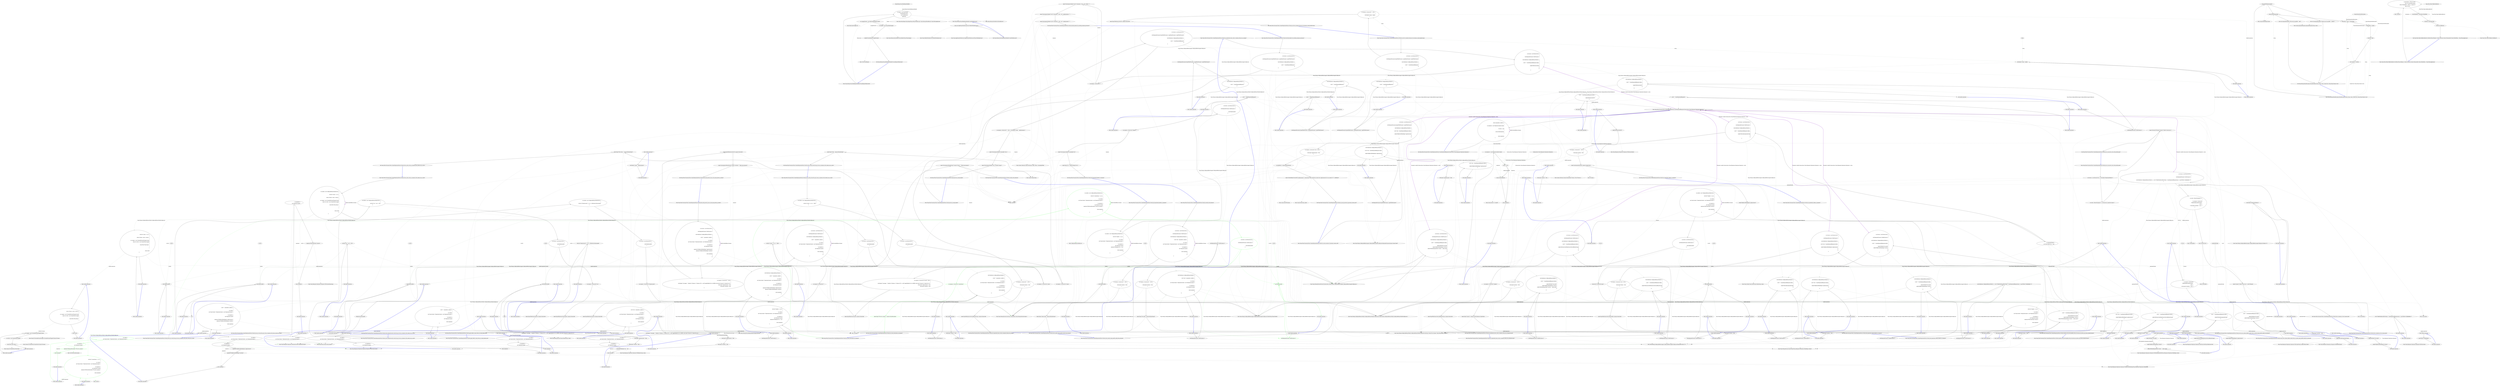 digraph  {
n16 [label="Nancy.Hosting.NancyHttpRequestHandler", span=""];
n0 [label="Entry Nancy.Hosting.NancyHttpRequestHandler.ProcessRequest(HttpContext)", span="14-14", cluster="Nancy.Hosting.NancyHttpRequestHandler.ProcessRequest(HttpContext)"];
n1 [label="var engine = new NancyEngine(\r\n                CreateModuleLocator(),\r\n                new RouteResolver(),\r\n                application)", span="16-19", cluster="Nancy.Hosting.NancyHttpRequestHandler.ProcessRequest(HttpContext)"];
n2 [label="var wrappedContext = new HttpContextWrapper(context)", span="21-21", cluster="Nancy.Hosting.NancyHttpRequestHandler.ProcessRequest(HttpContext)"];
n6 [label="Entry Nancy.NancyEngine.NancyEngine(Nancy.INancyModuleLocator, Nancy.Routing.IRouteResolver, Nancy.INancyApplication)", span="20-20", cluster="Nancy.NancyEngine.NancyEngine(Nancy.INancyModuleLocator, Nancy.Routing.IRouteResolver, Nancy.INancyApplication)"];
n7 [label="Entry Nancy.Hosting.NancyHttpRequestHandler.CreateModuleLocator()", span="26-26", cluster="Nancy.Hosting.NancyHttpRequestHandler.CreateModuleLocator()"];
n8 [label="Entry Nancy.Routing.RouteResolver.RouteResolver()", span="10-10", cluster="Nancy.Routing.RouteResolver.RouteResolver()"];
n3 [label="var handler = new NancyHandler(engine)", span="22-22", cluster="Nancy.Hosting.NancyHttpRequestHandler.ProcessRequest(HttpContext)"];
n9 [label="Entry HttpContextWrapper.cstr", span="", cluster="HttpContextWrapper.cstr"];
n4 [label="handler.ProcessRequest(wrappedContext)", span="23-23", cluster="Nancy.Hosting.NancyHttpRequestHandler.ProcessRequest(HttpContext)"];
n10 [label="Entry Nancy.Hosting.NancyHandler.NancyHandler(Nancy.INancyEngine)", span="9-9", cluster="Nancy.Hosting.NancyHandler.NancyHandler(Nancy.INancyEngine)"];
n5 [label="Exit Nancy.Hosting.NancyHttpRequestHandler.ProcessRequest(HttpContext)", span="14-14", cluster="Nancy.Hosting.NancyHttpRequestHandler.ProcessRequest(HttpContext)"];
n11 [label="Entry Unk.ProcessRequest", span="", cluster="Unk.ProcessRequest"];
n12 [label="return new AppDomainModuleLocator(new DefaultModuleActivator());", span="28-28", cluster="Nancy.Hosting.NancyHttpRequestHandler.CreateModuleLocator()"];
n13 [label="Exit Nancy.Hosting.NancyHttpRequestHandler.CreateModuleLocator()", span="26-26", cluster="Nancy.Hosting.NancyHttpRequestHandler.CreateModuleLocator()"];
n14 [label="Entry Nancy.AppDomainModuleLocator.AppDomainModuleLocator(Nancy.IModuleActivator)", span="18-18", cluster="Nancy.AppDomainModuleLocator.AppDomainModuleLocator(Nancy.IModuleActivator)"];
n15 [label="Entry Nancy.DefaultModuleActivator.DefaultModuleActivator()", span="4-4", cluster="Nancy.DefaultModuleActivator.DefaultModuleActivator()"];
m0_305 [label="Entry Nancy.Tests.Functional.Tests.ContentNegotiationFixture.Should_set_negotiated_status_code_to_response_when_set_as_integer()", span="450-450", cluster="Nancy.Tests.Functional.Tests.ContentNegotiationFixture.Should_set_negotiated_status_code_to_response_when_set_as_integer()", file="ContentNegotiationFixture.cs"];
m0_306 [label="var browser = new Browser(with =>\r\n            {\r\n                with.ResponseProcessor<TestProcessor>();\r\n\r\n                with.Module(new ConfigurableNancyModule(x =>\r\n                {\r\n                    x.Get(''/'', CreateNegotiatedResponse(config =>\r\n                    {\r\n                        config.WithStatusCode(507);\r\n                    }));\r\n                }));\r\n            })", span="453-464", cluster="Nancy.Tests.Functional.Tests.ContentNegotiationFixture.Should_set_negotiated_status_code_to_response_when_set_as_integer()", file="ContentNegotiationFixture.cs"];
m0_307 [label="var response = browser.Get(''/'', with =>\r\n            {\r\n                with.Accept(''test/test'', 0.9m);\r\n            })", span="467-470", cluster="Nancy.Tests.Functional.Tests.ContentNegotiationFixture.Should_set_negotiated_status_code_to_response_when_set_as_integer()", file="ContentNegotiationFixture.cs"];
m0_308 [label="Assert.Equal(HttpStatusCode.InsufficientStorage, response.StatusCode)", span="473-473", cluster="Nancy.Tests.Functional.Tests.ContentNegotiationFixture.Should_set_negotiated_status_code_to_response_when_set_as_integer()", file="ContentNegotiationFixture.cs"];
m0_309 [label="Exit Nancy.Tests.Functional.Tests.ContentNegotiationFixture.Should_set_negotiated_status_code_to_response_when_set_as_integer()", span="450-450", cluster="Nancy.Tests.Functional.Tests.ContentNegotiationFixture.Should_set_negotiated_status_code_to_response_when_set_as_integer()", file="ContentNegotiationFixture.cs"];
m0_168 [label="Entry string.Contains(string)", span="0-0", cluster="string.Contains(string)", file="ContentNegotiationFixture.cs"];
m0_351 [label="Entry Unk.Same", span="", cluster="Unk.Same", file="ContentNegotiationFixture.cs"];
m0_8 [label="Entry Nancy.Testing.Browser.Get(string, System.Action<Nancy.Testing.BrowserContext>)", span="59-59", cluster="Nancy.Testing.Browser.Get(string, System.Action<Nancy.Testing.BrowserContext>)", file="ContentNegotiationFixture.cs"];
m0_399 [label="Entry string.StartsWith(string)", span="0-0", cluster="string.StartsWith(string)", file="ContentNegotiationFixture.cs"];
m0_120 [label="Entry Unk.WithStatusDescription", span="", cluster="Unk.WithStatusDescription", file="ContentNegotiationFixture.cs"];
m0_9 [label="Entry Unk.Equal", span="", cluster="Unk.Equal", file="ContentNegotiationFixture.cs"];
m0_95 [label="Entry Nancy.Responses.Negotiation.NegotiationContext.NegotiationContext()", span="15-15", cluster="Nancy.Responses.Negotiation.NegotiationContext.NegotiationContext()", file="ContentNegotiationFixture.cs"];
m0_284 [label="Entry Nancy.Testing.ConfigurableBootstrapper.ConfigurableBootstrapperConfigurator.ResponseProcessors(params System.Type[])", span="1225-1225", cluster="Nancy.Testing.ConfigurableBootstrapper.ConfigurableBootstrapperConfigurator.ResponseProcessors(params System.Type[])", file="ContentNegotiationFixture.cs"];
m0_97 [label="Entry Nancy.Responses.Negotiation.Negotiator.WithHeader(string, string)", span="45-45", cluster="Nancy.Responses.Negotiation.Negotiator.WithHeader(string, string)", file="ContentNegotiationFixture.cs"];
m0_226 [label="Entry Nancy.Tests.Functional.Tests.ContentNegotiationFixture.CreateNegotiatedResponse(System.Action<Nancy.Responses.Negotiation.Negotiator>)", span="621-621", cluster="Nancy.Tests.Functional.Tests.ContentNegotiationFixture.CreateNegotiatedResponse(System.Action<Nancy.Responses.Negotiation.Negotiator>)", file="ContentNegotiationFixture.cs"];
m0_441 [label="return (parameters, module) =>\r\n                {\r\n                    var negotiator = new Negotiator(module.Context);\r\n\r\n                    if (action != null)\r\n                    {\r\n                        action.Invoke(negotiator);\r\n                    }\r\n\r\n                    return negotiator;\r\n                };", span="623-633", cluster="Nancy.Tests.Functional.Tests.ContentNegotiationFixture.CreateNegotiatedResponse(System.Action<Nancy.Responses.Negotiation.Negotiator>)", file="ContentNegotiationFixture.cs"];
m0_442 [label="Exit Nancy.Tests.Functional.Tests.ContentNegotiationFixture.CreateNegotiatedResponse(System.Action<Nancy.Responses.Negotiation.Negotiator>)", span="621-621", cluster="Nancy.Tests.Functional.Tests.ContentNegotiationFixture.CreateNegotiatedResponse(System.Action<Nancy.Responses.Negotiation.Negotiator>)", file="ContentNegotiationFixture.cs"];
m0_162 [label="Entry Nancy.Tests.Functional.Tests.ContentNegotiationFixture.Should_boost_html_priority_if_set_to_the_same_priority_as_others()", span="246-246", cluster="Nancy.Tests.Functional.Tests.ContentNegotiationFixture.Should_boost_html_priority_if_set_to_the_same_priority_as_others()", file="ContentNegotiationFixture.cs"];
m0_163 [label="var browser = new Browser(with =>\r\n            {\r\n                with.ResponseProcessor<TestProcessor>();\r\n\r\n                with.Module(new ConfigurableNancyModule(x =>\r\n                {\r\n                    x.Get(''/'', (parameters, module) =>\r\n                    {\r\n                        var context =\r\n                            new NancyContext { NegotiationContext = new NegotiationContext() };\r\n\r\n                        var negotiator =\r\n                            new Negotiator(context);\r\n\r\n                        negotiator.WithAllowedMediaRange(''application/xml'');\r\n                        negotiator.WithAllowedMediaRange(''text/html'');\r\n\r\n                        return negotiator;\r\n                    });\r\n                }));\r\n            })", span="249-269", cluster="Nancy.Tests.Functional.Tests.ContentNegotiationFixture.Should_boost_html_priority_if_set_to_the_same_priority_as_others()", file="ContentNegotiationFixture.cs"];
m0_164 [label="var response = browser.Get(''/'', with =>\r\n            {\r\n                with.Header(''User-Agent'', ''Mozilla/5.0 (Windows; U; Windows NT 5.1; ru-RU) AppleWebKit/533.19.4 (KHTML, like Gecko) Version/5.0.3 Safari/533.19.4'');\r\n                with.Accept(''application/xml'', 0.9m);\r\n                with.Accept(''text/html'', 0.9m);\r\n            })", span="272-277", cluster="Nancy.Tests.Functional.Tests.ContentNegotiationFixture.Should_boost_html_priority_if_set_to_the_same_priority_as_others()", file="ContentNegotiationFixture.cs"];
m0_165 [label="Assert.Equal(HttpStatusCode.OK, response.StatusCode)", span="280-280", cluster="Nancy.Tests.Functional.Tests.ContentNegotiationFixture.Should_boost_html_priority_if_set_to_the_same_priority_as_others()", file="ContentNegotiationFixture.cs"];
m0_166 [label="Assert.True(response.Body.AsString().Contains(''text/html''), ''Media type mismatch'')", span="281-281", cluster="Nancy.Tests.Functional.Tests.ContentNegotiationFixture.Should_boost_html_priority_if_set_to_the_same_priority_as_others()", file="ContentNegotiationFixture.cs"];
m0_167 [label="Exit Nancy.Tests.Functional.Tests.ContentNegotiationFixture.Should_boost_html_priority_if_set_to_the_same_priority_as_others()", span="246-246", cluster="Nancy.Tests.Functional.Tests.ContentNegotiationFixture.Should_boost_html_priority_if_set_to_the_same_priority_as_others()", file="ContentNegotiationFixture.cs"];
m0_191 [label="Entry Nancy.Tests.Functional.Tests.ContentNegotiationFixture.Should_override_with_extension()", span="285-285", cluster="Nancy.Tests.Functional.Tests.ContentNegotiationFixture.Should_override_with_extension()", file="ContentNegotiationFixture.cs"];
m0_192 [label="var browser = new Browser(with =>\r\n            {\r\n                with.ResponseProcessor<TestProcessor>();\r\n\r\n                with.Module(new ConfigurableNancyModule(x =>\r\n                {\r\n                    x.Get(''/test'', (parameters, module) =>\r\n                    {\r\n                        var context =\r\n                            new NancyContext { NegotiationContext = new NegotiationContext() };\r\n\r\n                        var negotiator =\r\n                            new Negotiator(context);\r\n\r\n                        return negotiator;\r\n                    });\r\n                }));\r\n            })", span="288-305", cluster="Nancy.Tests.Functional.Tests.ContentNegotiationFixture.Should_override_with_extension()", file="ContentNegotiationFixture.cs"];
m0_193 [label="var response = browser.Get(''/test.foo'', with =>\r\n            {\r\n                with.Header(''User-Agent'', ''Mozilla/5.0 (Windows; U; Windows NT 5.1; ru-RU) AppleWebKit/533.19.4 (KHTML, like Gecko) Version/5.0.3 Safari/533.19.4'');\r\n                with.Accept(''application/xml'', 0.9m);\r\n                with.Accept(''text/html'', 0.9m);\r\n            })", span="308-313", cluster="Nancy.Tests.Functional.Tests.ContentNegotiationFixture.Should_override_with_extension()", file="ContentNegotiationFixture.cs"];
m0_194 [label="Assert.Equal(HttpStatusCode.OK, response.StatusCode)", span="316-316", cluster="Nancy.Tests.Functional.Tests.ContentNegotiationFixture.Should_override_with_extension()", file="ContentNegotiationFixture.cs"];
m0_195 [label="Assert.True(response.Body.AsString().Contains(''foo/bar''), ''Media type mismatch'')", span="317-317", cluster="Nancy.Tests.Functional.Tests.ContentNegotiationFixture.Should_override_with_extension()", file="ContentNegotiationFixture.cs"];
m0_196 [label="Exit Nancy.Tests.Functional.Tests.ContentNegotiationFixture.Should_override_with_extension()", span="285-285", cluster="Nancy.Tests.Functional.Tests.ContentNegotiationFixture.Should_override_with_extension()", file="ContentNegotiationFixture.cs"];
m0_291 [label="Entry Nancy.Tests.Functional.Tests.ContentNegotiationFixture.Should_add_link_header_for_matching_response_processors()", span="427-427", cluster="Nancy.Tests.Functional.Tests.ContentNegotiationFixture.Should_add_link_header_for_matching_response_processors()", file="ContentNegotiationFixture.cs"];
m0_292 [label="var browser = new Browser(with =>\r\n            {\r\n                with.ResponseProcessors(typeof(XmlProcessor), typeof(JsonProcessor), typeof(TestProcessor));\r\n\r\n                with.Module(new ConfigurableNancyModule(x =>\r\n                {\r\n                    x.Get(''/'', CreateNegotiatedResponse());\r\n                }));\r\n            })", span="430-438", cluster="Nancy.Tests.Functional.Tests.ContentNegotiationFixture.Should_add_link_header_for_matching_response_processors()", file="ContentNegotiationFixture.cs"];
m0_293 [label="var response = browser.Get(''/'')", span="441-441", cluster="Nancy.Tests.Functional.Tests.ContentNegotiationFixture.Should_add_link_header_for_matching_response_processors()", file="ContentNegotiationFixture.cs"];
m0_294 [label="Assert.True(response.Headers[''Link''].Contains(@''</.foo>; rel=''''foo/bar''''''))", span="444-444", cluster="Nancy.Tests.Functional.Tests.ContentNegotiationFixture.Should_add_link_header_for_matching_response_processors()", file="ContentNegotiationFixture.cs"];
m0_295 [label="Assert.True(response.Headers[''Link''].Contains(@''</.json>; rel=''''application/json''''''))", span="445-445", cluster="Nancy.Tests.Functional.Tests.ContentNegotiationFixture.Should_add_link_header_for_matching_response_processors()", file="ContentNegotiationFixture.cs"];
m0_296 [label="Assert.True(response.Headers[''Link''].Contains(@''</.xml>; rel=''''application/xml''''''))", span="446-446", cluster="Nancy.Tests.Functional.Tests.ContentNegotiationFixture.Should_add_link_header_for_matching_response_processors()", file="ContentNegotiationFixture.cs"];
m0_297 [label="Exit Nancy.Tests.Functional.Tests.ContentNegotiationFixture.Should_add_link_header_for_matching_response_processors()", span="427-427", cluster="Nancy.Tests.Functional.Tests.ContentNegotiationFixture.Should_add_link_header_for_matching_response_processors()", file="ContentNegotiationFixture.cs"];
m0_233 [label="Entry Nancy.Tests.Functional.Tests.ContentNegotiationFixture.Should_return_that_contains_default_model_when_no_media_range_specific_model_was_declared()", span="348-348", cluster="Nancy.Tests.Functional.Tests.ContentNegotiationFixture.Should_return_that_contains_default_model_when_no_media_range_specific_model_was_declared()", file="ContentNegotiationFixture.cs"];
m0_234 [label="var browser = new Browser(with =>\r\n            {\r\n                with.ResponseProcessor<ModelProcessor>();\r\n\r\n                with.Module(new ConfigurableNancyModule(x =>\r\n                {\r\n                    x.Get(''/'', CreateNegotiatedResponse(config =>\r\n                    {\r\n                        config.WithModel(''the model'');\r\n                        config.WithAllowedMediaRange(''test/test'');\r\n                    }));\r\n                }));\r\n            })", span="351-363", cluster="Nancy.Tests.Functional.Tests.ContentNegotiationFixture.Should_return_that_contains_default_model_when_no_media_range_specific_model_was_declared()", file="ContentNegotiationFixture.cs"];
m0_235 [label="var response = browser.Get(''/'', with =>\r\n            {\r\n                with.Accept(''test/test'', 0.9m);\r\n            })", span="366-369", cluster="Nancy.Tests.Functional.Tests.ContentNegotiationFixture.Should_return_that_contains_default_model_when_no_media_range_specific_model_was_declared()", file="ContentNegotiationFixture.cs"];
m0_236 [label="Assert.Equal(''the model'', response.Body.AsString())", span="372-372", cluster="Nancy.Tests.Functional.Tests.ContentNegotiationFixture.Should_return_that_contains_default_model_when_no_media_range_specific_model_was_declared()", file="ContentNegotiationFixture.cs"];
m0_237 [label="Exit Nancy.Tests.Functional.Tests.ContentNegotiationFixture.Should_return_that_contains_default_model_when_no_media_range_specific_model_was_declared()", span="348-348", cluster="Nancy.Tests.Functional.Tests.ContentNegotiationFixture.Should_return_that_contains_default_model_when_no_media_range_specific_model_was_declared()", file="ContentNegotiationFixture.cs"];
m0_393 [label="Entry Nancy.Tests.Functional.Tests.ContentNegotiationFixture.Should_use_next_processor_if_processor_returns_null()", span="558-558", cluster="Nancy.Tests.Functional.Tests.ContentNegotiationFixture.Should_use_next_processor_if_processor_returns_null()", file="ContentNegotiationFixture.cs"];
m0_394 [label="var browser = new Browser(with =>\r\n                {\r\n                with.ResponseProcessors(typeof(NullProcessor), typeof(TestProcessor));\r\n\r\n                with.Module(new ConfigurableNancyModule(x =>\r\n                {\r\n                    x.Get(''/test'', CreateNegotiatedResponse(config =>\r\n                    {\r\n                        config.WithAllowedMediaRange(''application/xml'');\r\n                    }));\r\n                }));\r\n            })", span="561-572", cluster="Nancy.Tests.Functional.Tests.ContentNegotiationFixture.Should_use_next_processor_if_processor_returns_null()", file="ContentNegotiationFixture.cs"];
m0_395 [label="var response = browser.Get(''/test'', with =>\r\n            {\r\n                with.Accept(''application/xml'', 0.9m);\r\n            })", span="575-578", cluster="Nancy.Tests.Functional.Tests.ContentNegotiationFixture.Should_use_next_processor_if_processor_returns_null()", file="ContentNegotiationFixture.cs"];
m0_396 [label="var bodyResult = response.Body.AsString()", span="581-581", cluster="Nancy.Tests.Functional.Tests.ContentNegotiationFixture.Should_use_next_processor_if_processor_returns_null()", file="ContentNegotiationFixture.cs"];
m0_397 [label="Assert.True(bodyResult.StartsWith(''application/xml''), string.Format(''Body should have started with 'application/xml' but was actually '{0}''', bodyResult))", span="582-582", cluster="Nancy.Tests.Functional.Tests.ContentNegotiationFixture.Should_use_next_processor_if_processor_returns_null()", file="ContentNegotiationFixture.cs"];
m0_398 [label="Exit Nancy.Tests.Functional.Tests.ContentNegotiationFixture.Should_use_next_processor_if_processor_returns_null()", span="558-558", cluster="Nancy.Tests.Functional.Tests.ContentNegotiationFixture.Should_use_next_processor_if_processor_returns_null()", file="ContentNegotiationFixture.cs"];
m0_400 [label="Entry string.Format(string, object)", span="0-0", cluster="string.Format(string, object)", file="ContentNegotiationFixture.cs"];
m0_386 [label="Entry Nancy.Responses.Negotiation.Negotiator.WithView(string)", span="148-148", cluster="Nancy.Responses.Negotiation.Negotiator.WithView(string)", file="ContentNegotiationFixture.cs"];
m0_20 [label="Entry Nancy.Testing.ConfigurableBootstrapper.ConfigurableBootstrapperConfigurator.Module(Nancy.INancyModule)", span="817-817", cluster="Nancy.Testing.ConfigurableBootstrapper.ConfigurableBootstrapperConfigurator.Module(Nancy.INancyModule)", file="ContentNegotiationFixture.cs"];
m0_437 [label="Entry Nancy.Testing.ConfigurableBootstrapper.ConfigurableBootstrapperConfigurator.Module<T>()", span="807-807", cluster="Nancy.Testing.ConfigurableBootstrapper.ConfigurableBootstrapperConfigurator.Module<T>()", file="ContentNegotiationFixture.cs"];
m0_339 [label="Entry Nancy.Responses.Negotiation.Negotiator.WithStatusCode(Nancy.HttpStatusCode)", span="202-202", cluster="Nancy.Responses.Negotiation.Negotiator.WithStatusCode(Nancy.HttpStatusCode)", file="ContentNegotiationFixture.cs"];
m0_429 [label="Entry Nancy.Tests.Functional.Tests.ContentNegotiationFixture.Should_not_try_and_serve_view_with_invalid_name()", span="612-612", cluster="Nancy.Tests.Functional.Tests.ContentNegotiationFixture.Should_not_try_and_serve_view_with_invalid_name()", file="ContentNegotiationFixture.cs"];
m0_430 [label="var browser = new Browser(with => with.Module<NegotiationModule>())", span="614-614", cluster="Nancy.Tests.Functional.Tests.ContentNegotiationFixture.Should_not_try_and_serve_view_with_invalid_name()", file="ContentNegotiationFixture.cs"];
m0_431 [label="var result = Record.Exception(() => browser.Get(''/invalid-view-name''))", span="616-616", cluster="Nancy.Tests.Functional.Tests.ContentNegotiationFixture.Should_not_try_and_serve_view_with_invalid_name()", file="ContentNegotiationFixture.cs"];
m0_432 [label="Assert.True(result.ToString().Contains(''Unable to locate view''))", span="618-618", cluster="Nancy.Tests.Functional.Tests.ContentNegotiationFixture.Should_not_try_and_serve_view_with_invalid_name()", file="ContentNegotiationFixture.cs"];
m0_433 [label="Exit Nancy.Tests.Functional.Tests.ContentNegotiationFixture.Should_not_try_and_serve_view_with_invalid_name()", span="612-612", cluster="Nancy.Tests.Functional.Tests.ContentNegotiationFixture.Should_not_try_and_serve_view_with_invalid_name()", file="ContentNegotiationFixture.cs"];
m0_6 [label="Entry Nancy.Testing.ConfigurableNancyModule.ConfigurableNancyModule(System.Action<Nancy.Testing.ConfigurableNancyModule.ConfigurableNancyModuleConfigurator>)", span="20-20", cluster="Nancy.Testing.ConfigurableNancyModule.ConfigurableNancyModule(System.Action<Nancy.Testing.ConfigurableNancyModule.ConfigurableNancyModuleConfigurator>)", file="ContentNegotiationFixture.cs"];
m0_190 [label="Entry Nancy.Testing.BrowserContext.Accept(Nancy.Responses.Negotiation.MediaRange, decimal)", span="177-177", cluster="Nancy.Testing.BrowserContext.Accept(Nancy.Responses.Negotiation.MediaRange, decimal)", file="ContentNegotiationFixture.cs"];
m0_27 [label="Entry Nancy.Testing.BrowserResponseBodyWrapper.AsString()", span="30-30", cluster="Nancy.Testing.BrowserResponseBodyWrapper.AsString()", file="ContentNegotiationFixture.cs"];
m0_145 [label="Entry Nancy.Tests.Functional.Tests.ContentNegotiationFixture.Should_apply_default_accept_when_no_accept_header_sent()", span="216-216", cluster="Nancy.Tests.Functional.Tests.ContentNegotiationFixture.Should_apply_default_accept_when_no_accept_header_sent()", file="ContentNegotiationFixture.cs"];
m0_146 [label="var browser = new Browser(with =>\r\n            {\r\n                with.ResponseProcessor<TestProcessor>();\r\n\r\n                with.Module(new ConfigurableNancyModule(x =>\r\n                {\r\n                    x.Get(''/'', (parameters, module) =>\r\n                    {\r\n                        var context =\r\n                            new NancyContext { NegotiationContext = new NegotiationContext() };\r\n\r\n                        var negotiator =\r\n                            new Negotiator(context);\r\n\r\n                        return negotiator;\r\n                    });\r\n                }));\r\n            })", span="219-236", cluster="Nancy.Tests.Functional.Tests.ContentNegotiationFixture.Should_apply_default_accept_when_no_accept_header_sent()", file="ContentNegotiationFixture.cs"];
m0_147 [label="var response = browser.Get(''/'')", span="239-239", cluster="Nancy.Tests.Functional.Tests.ContentNegotiationFixture.Should_apply_default_accept_when_no_accept_header_sent()", file="ContentNegotiationFixture.cs"];
m0_148 [label="Assert.Equal(HttpStatusCode.OK, response.StatusCode)", span="242-242", cluster="Nancy.Tests.Functional.Tests.ContentNegotiationFixture.Should_apply_default_accept_when_no_accept_header_sent()", file="ContentNegotiationFixture.cs"];
m0_149 [label="Exit Nancy.Tests.Functional.Tests.ContentNegotiationFixture.Should_apply_default_accept_when_no_accept_header_sent()", span="216-216", cluster="Nancy.Tests.Functional.Tests.ContentNegotiationFixture.Should_apply_default_accept_when_no_accept_header_sent()", file="ContentNegotiationFixture.cs"];
m0_366 [label="Entry Nancy.Tests.Functional.Tests.ContentNegotiationFixture.Should_throw_exception_if_view_location_fails()", span="534-534", cluster="Nancy.Tests.Functional.Tests.ContentNegotiationFixture.Should_throw_exception_if_view_location_fails()", file="ContentNegotiationFixture.cs"];
m0_367 [label="var browser = new Browser(with =>\r\n            {\r\n                with.ResponseProcessor<ViewProcessor>();\r\n\r\n                with.Module(new ConfigurableNancyModule(x => x.Get(''/FakeModuleInvalidViewName'', CreateNegotiatedResponse(neg => neg.WithView(''blahblahblah'')))));\r\n            })", span="536-541", cluster="Nancy.Tests.Functional.Tests.ContentNegotiationFixture.Should_throw_exception_if_view_location_fails()", file="ContentNegotiationFixture.cs"];
m0_368 [label="var result = Record.Exception(() =>\r\n                {\r\n                    var response = browser.Get(\r\n                        ''/FakeModuleInvalidViewName'',\r\n                        with =>\r\n                            { with.Accept(''text/html'', 1.0m); });\r\n                })", span="544-550", cluster="Nancy.Tests.Functional.Tests.ContentNegotiationFixture.Should_throw_exception_if_view_location_fails()", file="ContentNegotiationFixture.cs"];
m0_369 [label="Assert.NotNull(result)", span="553-553", cluster="Nancy.Tests.Functional.Tests.ContentNegotiationFixture.Should_throw_exception_if_view_location_fails()", file="ContentNegotiationFixture.cs"];
m0_370 [label="Assert.Contains(''Unable to locate view'', result.ToString())", span="554-554", cluster="Nancy.Tests.Functional.Tests.ContentNegotiationFixture.Should_throw_exception_if_view_location_fails()", file="ContentNegotiationFixture.cs"];
m0_371 [label="Exit Nancy.Tests.Functional.Tests.ContentNegotiationFixture.Should_throw_exception_if_view_location_fails()", span="534-534", cluster="Nancy.Tests.Functional.Tests.ContentNegotiationFixture.Should_throw_exception_if_view_location_fails()", file="ContentNegotiationFixture.cs"];
m0_320 [label="Entry Nancy.Responses.Negotiation.Negotiator.WithStatusCode(int)", span="190-190", cluster="Nancy.Responses.Negotiation.Negotiator.WithStatusCode(int)", file="ContentNegotiationFixture.cs"];
m0_0 [label="Entry Nancy.Tests.Functional.Tests.ContentNegotiationFixture.Should_return_int_value_from_get_route_as_response_with_status_code_set_to_value()", span="18-18", cluster="Nancy.Tests.Functional.Tests.ContentNegotiationFixture.Should_return_int_value_from_get_route_as_response_with_status_code_set_to_value()", file="ContentNegotiationFixture.cs"];
m0_2 [label="var browser = new Browser(with =>\r\n            {\r\n                with.Module(module);\r\n            })", span="26-29", cluster="Nancy.Tests.Functional.Tests.ContentNegotiationFixture.Should_return_int_value_from_get_route_as_response_with_status_code_set_to_value()", file="ContentNegotiationFixture.cs"];
m0_3 [label="var response = browser.Get(''/int'')", span="32-32", cluster="Nancy.Tests.Functional.Tests.ContentNegotiationFixture.Should_return_int_value_from_get_route_as_response_with_status_code_set_to_value()", file="ContentNegotiationFixture.cs"];
m0_4 [label="Assert.Equal((HttpStatusCode)200, response.StatusCode)", span="35-35", cluster="Nancy.Tests.Functional.Tests.ContentNegotiationFixture.Should_return_int_value_from_get_route_as_response_with_status_code_set_to_value()", file="ContentNegotiationFixture.cs"];
m0_1 [label="var module = new ConfigurableNancyModule(with =>\r\n            {\r\n                with.Get(''/int'', (x,m) => 200);\r\n            })", span="21-24", cluster="Nancy.Tests.Functional.Tests.ContentNegotiationFixture.Should_return_int_value_from_get_route_as_response_with_status_code_set_to_value()", file="ContentNegotiationFixture.cs"];
m0_5 [label="Exit Nancy.Tests.Functional.Tests.ContentNegotiationFixture.Should_return_int_value_from_get_route_as_response_with_status_code_set_to_value()", span="18-18", cluster="Nancy.Tests.Functional.Tests.ContentNegotiationFixture.Should_return_int_value_from_get_route_as_response_with_status_code_set_to_value()", file="ContentNegotiationFixture.cs"];
m0_449 [label="Entry System.Action<T>.Invoke(T)", span="0-0", cluster="System.Action<T>.Invoke(T)", file="ContentNegotiationFixture.cs"];
m0_324 [label="Entry Nancy.Tests.Functional.Tests.ContentNegotiationFixture.Should_set_negotiated_status_code_to_response_when_set_as_httpstatuscode()", span="477-477", cluster="Nancy.Tests.Functional.Tests.ContentNegotiationFixture.Should_set_negotiated_status_code_to_response_when_set_as_httpstatuscode()", file="ContentNegotiationFixture.cs"];
m0_325 [label="var browser = new Browser(with =>\r\n            {\r\n                with.ResponseProcessor<TestProcessor>();\r\n\r\n                with.Module(new ConfigurableNancyModule(x =>\r\n                {\r\n                    x.Get(''/'', CreateNegotiatedResponse(config =>\r\n                    {\r\n                        config.WithStatusCode(HttpStatusCode.InsufficientStorage);\r\n                    }));\r\n                }));\r\n            })", span="480-491", cluster="Nancy.Tests.Functional.Tests.ContentNegotiationFixture.Should_set_negotiated_status_code_to_response_when_set_as_httpstatuscode()", file="ContentNegotiationFixture.cs"];
m0_326 [label="var response = browser.Get(''/'', with =>\r\n            {\r\n                with.Accept(''test/test'', 0.9m);\r\n            })", span="494-497", cluster="Nancy.Tests.Functional.Tests.ContentNegotiationFixture.Should_set_negotiated_status_code_to_response_when_set_as_httpstatuscode()", file="ContentNegotiationFixture.cs"];
m0_327 [label="Assert.Equal(HttpStatusCode.InsufficientStorage, response.StatusCode)", span="500-500", cluster="Nancy.Tests.Functional.Tests.ContentNegotiationFixture.Should_set_negotiated_status_code_to_response_when_set_as_httpstatuscode()", file="ContentNegotiationFixture.cs"];
m0_328 [label="Exit Nancy.Tests.Functional.Tests.ContentNegotiationFixture.Should_set_negotiated_status_code_to_response_when_set_as_httpstatuscode()", span="477-477", cluster="Nancy.Tests.Functional.Tests.ContentNegotiationFixture.Should_set_negotiated_status_code_to_response_when_set_as_httpstatuscode()", file="ContentNegotiationFixture.cs"];
m0_374 [label="Entry Unk.ToString", span="", cluster="Unk.ToString", file="ContentNegotiationFixture.cs"];
m0_71 [label="Entry System.IO.StreamWriter.StreamWriter(System.IO.Stream)", span="0-0", cluster="System.IO.StreamWriter.StreamWriter(System.IO.Stream)", file="ContentNegotiationFixture.cs"];
m0_373 [label="Entry Unk.NotNull", span="", cluster="Unk.NotNull", file="ContentNegotiationFixture.cs"];
m0_7 [label="Entry Nancy.Testing.Browser.Browser(System.Action<Nancy.Testing.ConfigurableBootstrapper.ConfigurableBootstrapperConfigurator>)", span="26-26", cluster="Nancy.Testing.Browser.Browser(System.Action<Nancy.Testing.ConfigurableBootstrapper.ConfigurableBootstrapperConfigurator>)", file="ContentNegotiationFixture.cs"];
m0_140 [label="Entry Nancy.Responses.Negotiation.Negotiator.WithContentType(string)", span="56-56", cluster="Nancy.Responses.Negotiation.Negotiator.WithContentType(string)", file="ContentNegotiationFixture.cs"];
m0_52 [label="Entry Nancy.Tests.Functional.Tests.ContentNegotiationFixture.Should_return_action_value_as_response_with_content_set_as_value()", span="81-81", cluster="Nancy.Tests.Functional.Tests.ContentNegotiationFixture.Should_return_action_value_as_response_with_content_set_as_value()", file="ContentNegotiationFixture.cs"];
m0_54 [label="var browser = new Browser(with =>\r\n            {\r\n                with.Module(module);\r\n            })", span="101-104", cluster="Nancy.Tests.Functional.Tests.ContentNegotiationFixture.Should_return_action_value_as_response_with_content_set_as_value()", file="ContentNegotiationFixture.cs"];
m0_55 [label="var response = browser.Get(''/action'')", span="107-107", cluster="Nancy.Tests.Functional.Tests.ContentNegotiationFixture.Should_return_action_value_as_response_with_content_set_as_value()", file="ContentNegotiationFixture.cs"];
m0_56 [label="Assert.Equal(''Hiya Nancy!'', response.Body.AsString())", span="110-110", cluster="Nancy.Tests.Functional.Tests.ContentNegotiationFixture.Should_return_action_value_as_response_with_content_set_as_value()", file="ContentNegotiationFixture.cs"];
m0_53 [label="var module = new ConfigurableNancyModule(with =>\r\n            {\r\n                with.Get(''/action'', (x, m) =>\r\n                {\r\n                    Action<Stream> result = stream =>\r\n                    {\r\n                        var wrapper = new UnclosableStreamWrapper(stream);\r\n                        using (var writer = new StreamWriter(wrapper))\r\n                        {\r\n                            writer.Write(''Hiya Nancy!'');\r\n                        }\r\n                    };\r\n\r\n                    return result;\r\n                });\r\n            })", span="84-99", cluster="Nancy.Tests.Functional.Tests.ContentNegotiationFixture.Should_return_action_value_as_response_with_content_set_as_value()", file="ContentNegotiationFixture.cs"];
m0_57 [label="Exit Nancy.Tests.Functional.Tests.ContentNegotiationFixture.Should_return_action_value_as_response_with_content_set_as_value()", span="81-81", cluster="Nancy.Tests.Functional.Tests.ContentNegotiationFixture.Should_return_action_value_as_response_with_content_set_as_value()", file="ContentNegotiationFixture.cs"];
m0_183 [label="Entry Nancy.Responses.Negotiation.Negotiator.WithAllowedMediaRange(Nancy.Responses.Negotiation.MediaRange)", span="113-113", cluster="Nancy.Responses.Negotiation.Negotiator.WithAllowedMediaRange(Nancy.Responses.Negotiation.MediaRange)", file="ContentNegotiationFixture.cs"];
m0_214 [label="Entry Nancy.Tests.Functional.Tests.ContentNegotiationFixture.Should_response_with_notacceptable_when_route_does_not_allow_any_of_the_accepted_formats()", span="321-321", cluster="Nancy.Tests.Functional.Tests.ContentNegotiationFixture.Should_response_with_notacceptable_when_route_does_not_allow_any_of_the_accepted_formats()", file="ContentNegotiationFixture.cs"];
m0_215 [label="var browser = new Browser(with =>\r\n            {\r\n                with.ResponseProcessor<TestProcessor>();\r\n\r\n                with.Module(new ConfigurableNancyModule(x =>\r\n                {\r\n                    x.Get(''/test'', CreateNegotiatedResponse(config =>\r\n                    {\r\n                        config.WithAllowedMediaRange(''application/xml'');\r\n                    }));\r\n                }));\r\n            })", span="324-335", cluster="Nancy.Tests.Functional.Tests.ContentNegotiationFixture.Should_response_with_notacceptable_when_route_does_not_allow_any_of_the_accepted_formats()", file="ContentNegotiationFixture.cs"];
m0_216 [label="var response = browser.Get(''/test'', with =>\r\n            {\r\n                with.Accept(''foo/bar'', 0.9m);\r\n            })", span="338-341", cluster="Nancy.Tests.Functional.Tests.ContentNegotiationFixture.Should_response_with_notacceptable_when_route_does_not_allow_any_of_the_accepted_formats()", file="ContentNegotiationFixture.cs"];
m0_217 [label="Assert.Equal(HttpStatusCode.NotAcceptable, response.StatusCode)", span="344-344", cluster="Nancy.Tests.Functional.Tests.ContentNegotiationFixture.Should_response_with_notacceptable_when_route_does_not_allow_any_of_the_accepted_formats()", file="ContentNegotiationFixture.cs"];
m0_218 [label="Exit Nancy.Tests.Functional.Tests.ContentNegotiationFixture.Should_response_with_notacceptable_when_route_does_not_allow_any_of_the_accepted_formats()", span="321-321", cluster="Nancy.Tests.Functional.Tests.ContentNegotiationFixture.Should_response_with_notacceptable_when_route_does_not_allow_any_of_the_accepted_formats()", file="ContentNegotiationFixture.cs"];
m0_37 [label="Entry Nancy.Tests.Functional.Tests.ContentNegotiationFixture.Should_return_httpstatuscode_value_from_get_route_as_response_with_content_set_as_value()", span="60-60", cluster="Nancy.Tests.Functional.Tests.ContentNegotiationFixture.Should_return_httpstatuscode_value_from_get_route_as_response_with_content_set_as_value()", file="ContentNegotiationFixture.cs"];
m0_39 [label="var browser = new Browser(with =>\r\n            {\r\n                with.Module(module);\r\n            })", span="68-71", cluster="Nancy.Tests.Functional.Tests.ContentNegotiationFixture.Should_return_httpstatuscode_value_from_get_route_as_response_with_content_set_as_value()", file="ContentNegotiationFixture.cs"];
m0_40 [label="var response = browser.Get(''/httpstatuscode'')", span="74-74", cluster="Nancy.Tests.Functional.Tests.ContentNegotiationFixture.Should_return_httpstatuscode_value_from_get_route_as_response_with_content_set_as_value()", file="ContentNegotiationFixture.cs"];
m0_41 [label="Assert.Equal(HttpStatusCode.Accepted, response.StatusCode)", span="77-77", cluster="Nancy.Tests.Functional.Tests.ContentNegotiationFixture.Should_return_httpstatuscode_value_from_get_route_as_response_with_content_set_as_value()", file="ContentNegotiationFixture.cs"];
m0_38 [label="var module = new ConfigurableNancyModule(with =>\r\n            {\r\n                with.Get(''/httpstatuscode'', (x, m) => HttpStatusCode.Accepted);\r\n            })", span="63-66", cluster="Nancy.Tests.Functional.Tests.ContentNegotiationFixture.Should_return_httpstatuscode_value_from_get_route_as_response_with_content_set_as_value()", file="ContentNegotiationFixture.cs"];
m0_42 [label="Exit Nancy.Tests.Functional.Tests.ContentNegotiationFixture.Should_return_httpstatuscode_value_from_get_route_as_response_with_content_set_as_value()", span="60-60", cluster="Nancy.Tests.Functional.Tests.ContentNegotiationFixture.Should_return_httpstatuscode_value_from_get_route_as_response_with_content_set_as_value()", file="ContentNegotiationFixture.cs"];
m0_109 [label="Entry ConfigurableNancyModule.cstr", span="", cluster="ConfigurableNancyModule.cstr", file="ContentNegotiationFixture.cs"];
m0_94 [label="Entry Nancy.NancyContext.NancyContext()", span="25-25", cluster="Nancy.NancyContext.NancyContext()", file="ContentNegotiationFixture.cs"];
m0_83 [label="Entry System.Collections.Generic.IDictionary<TKey, TValue>.ContainsKey(TKey)", span="0-0", cluster="System.Collections.Generic.IDictionary<TKey, TValue>.ContainsKey(TKey)", file="ContentNegotiationFixture.cs"];
m0_350 [label="Entry System.Collections.Generic.IEnumerable<TSource>.First<TSource>()", span="0-0", cluster="System.Collections.Generic.IEnumerable<TSource>.First<TSource>()", file="ContentNegotiationFixture.cs"];
m0_65 [label="Entry lambda expression", span="88-95", cluster="lambda expression", file="ContentNegotiationFixture.cs"];
m0_111 [label="with.Get(''/customStatus'', (x, m) =>\r\n                {\r\n                    var context =\r\n                        new NancyContext { NegotiationContext = new NegotiationContext() };\r\n\r\n                    var negotiator =\r\n                        new Negotiator(context);\r\n                    negotiator.WithStatusDescription(''The test is passing!'');\r\n\r\n                    return negotiator;\r\n                })", span="154-164", cluster="lambda expression", color=green, community=1, file="ContentNegotiationFixture.cs"];
m0_123 [label="with.Module(module)", span="171-171", cluster="lambda expression", color=green, community=0, file="ContentNegotiationFixture.cs"];
m0_122 [label="with.ResponseProcessor<TestProcessor>()", span="169-169", cluster="lambda expression", color=green, community=0, file="ContentNegotiationFixture.cs"];
m0_110 [label="Entry lambda expression", span="152-165", cluster="lambda expression", file="ContentNegotiationFixture.cs"];
m0_112 [label="Exit lambda expression", span="152-165", cluster="lambda expression", file="ContentNegotiationFixture.cs"];
m0_114 [label="Entry lambda expression", span="154-164", cluster="lambda expression", file="ContentNegotiationFixture.cs"];
m0_121 [label="Entry lambda expression", span="167-172", cluster="lambda expression", file="ContentNegotiationFixture.cs"];
m0_124 [label="Exit lambda expression", span="167-172", cluster="lambda expression", file="ContentNegotiationFixture.cs"];
m0_115 [label="var context =\r\n                        new NancyContext { NegotiationContext = new NegotiationContext() }", span="156-157", cluster="lambda expression", color=green, community=1, file="ContentNegotiationFixture.cs"];
m0_116 [label="var negotiator =\r\n                        new Negotiator(context)", span="159-160", cluster="lambda expression", color=green, community=1, file="ContentNegotiationFixture.cs"];
m0_117 [label="negotiator.WithStatusDescription(''The test is passing!'')", span="161-161", cluster="lambda expression", color=green, community=0, file="ContentNegotiationFixture.cs"];
m0_118 [label="return negotiator;", span="163-163", cluster="lambda expression", color=green, community=0, file="ContentNegotiationFixture.cs"];
m0_119 [label="Exit lambda expression", span="154-164", cluster="lambda expression", file="ContentNegotiationFixture.cs"];
m0_18 [label="with.Module(module)", span="28-28", cluster="lambda expression", file="ContentNegotiationFixture.cs"];
m0_35 [label="with.Module(module)", span="49-49", cluster="lambda expression", file="ContentNegotiationFixture.cs"];
m0_50 [label="with.Module(module)", span="70-70", cluster="lambda expression", file="ContentNegotiationFixture.cs"];
m0_74 [label="with.Module(module)", span="103-103", cluster="lambda expression", file="ContentNegotiationFixture.cs"];
m0_100 [label="with.Module(module)", span="137-137", cluster="lambda expression", file="ContentNegotiationFixture.cs"];
m0_143 [label="with.Module(module)", span="205-205", cluster="lambda expression", file="ContentNegotiationFixture.cs"];
m0_152 [label="with.Module(new ConfigurableNancyModule(x =>\r\n                {\r\n                    x.Get(''/'', (parameters, module) =>\r\n                    {\r\n                        var context =\r\n                            new NancyContext { NegotiationContext = new NegotiationContext() };\r\n\r\n                        var negotiator =\r\n                            new Negotiator(context);\r\n\r\n                        return negotiator;\r\n                    });\r\n                }))", span="223-235", cluster="lambda expression", file="ContentNegotiationFixture.cs"];
m0_171 [label="with.Module(new ConfigurableNancyModule(x =>\r\n                {\r\n                    x.Get(''/'', (parameters, module) =>\r\n                    {\r\n                        var context =\r\n                            new NancyContext { NegotiationContext = new NegotiationContext() };\r\n\r\n                        var negotiator =\r\n                            new Negotiator(context);\r\n\r\n                        negotiator.WithAllowedMediaRange(''application/xml'');\r\n                        negotiator.WithAllowedMediaRange(''text/html'');\r\n\r\n                        return negotiator;\r\n                    });\r\n                }))", span="253-268", cluster="lambda expression", file="ContentNegotiationFixture.cs"];
m0_199 [label="with.Module(new ConfigurableNancyModule(x =>\r\n                {\r\n                    x.Get(''/test'', (parameters, module) =>\r\n                    {\r\n                        var context =\r\n                            new NancyContext { NegotiationContext = new NegotiationContext() };\r\n\r\n                        var negotiator =\r\n                            new Negotiator(context);\r\n\r\n                        return negotiator;\r\n                    });\r\n                }))", span="292-304", cluster="lambda expression", file="ContentNegotiationFixture.cs"];
m0_221 [label="with.Module(new ConfigurableNancyModule(x =>\r\n                {\r\n                    x.Get(''/test'', CreateNegotiatedResponse(config =>\r\n                    {\r\n                        config.WithAllowedMediaRange(''application/xml'');\r\n                    }));\r\n                }))", span="328-334", cluster="lambda expression", file="ContentNegotiationFixture.cs"];
m0_240 [label="with.Module(new ConfigurableNancyModule(x =>\r\n                {\r\n                    x.Get(''/'', CreateNegotiatedResponse(config =>\r\n                    {\r\n                        config.WithModel(''the model'');\r\n                        config.WithAllowedMediaRange(''test/test'');\r\n                    }));\r\n                }))", span="355-362", cluster="lambda expression", file="ContentNegotiationFixture.cs"];
m0_260 [label="with.Module(new ConfigurableNancyModule(x =>\r\n                {\r\n                    x.Get(''/'', CreateNegotiatedResponse(config =>\r\n                    {\r\n                        config.WithModel(''the model'');\r\n                        config.WithAllowedMediaRange(''test/test'');\r\n                        config.WithMediaRangeModel(''test/test'', ''media model'');\r\n                    }));\r\n                }))", span="383-391", cluster="lambda expression", file="ContentNegotiationFixture.cs"];
m0_282 [label="with.Module(new ConfigurableNancyModule(x =>\r\n                {\r\n                    x.Get(''/'', CreateNegotiatedResponse());\r\n                }))", span="412-415", cluster="lambda expression", file="ContentNegotiationFixture.cs"];
m0_300 [label="with.Module(new ConfigurableNancyModule(x =>\r\n                {\r\n                    x.Get(''/'', CreateNegotiatedResponse());\r\n                }))", span="434-437", cluster="lambda expression", file="ContentNegotiationFixture.cs"];
m0_312 [label="with.Module(new ConfigurableNancyModule(x =>\r\n                {\r\n                    x.Get(''/'', CreateNegotiatedResponse(config =>\r\n                    {\r\n                        config.WithStatusCode(507);\r\n                    }));\r\n                }))", span="457-463", cluster="lambda expression", file="ContentNegotiationFixture.cs"];
m0_331 [label="with.Module(new ConfigurableNancyModule(x =>\r\n                {\r\n                    x.Get(''/'', CreateNegotiatedResponse(config =>\r\n                    {\r\n                        config.WithStatusCode(HttpStatusCode.InsufficientStorage);\r\n                    }));\r\n                }))", span="484-490", cluster="lambda expression", file="ContentNegotiationFixture.cs"];
m0_354 [label="with.Module(new ConfigurableNancyModule(x =>\r\n                {\r\n                    x.Get(''/'', CreateNegotiatedResponse(config =>\r\n                    {\r\n                        config.WithCookie(negotiatedCookie);\r\n                    }));\r\n                }))", span="514-520", cluster="lambda expression", file="ContentNegotiationFixture.cs"];
m0_378 [label="with.Module(new ConfigurableNancyModule(x => x.Get(''/FakeModuleInvalidViewName'', CreateNegotiatedResponse(neg => neg.WithView(''blahblahblah'')))))", span="540-540", cluster="lambda expression", file="ContentNegotiationFixture.cs"];
m0_403 [label="with.Module(new ConfigurableNancyModule(x =>\r\n                {\r\n                    x.Get(''/test'', CreateNegotiatedResponse(config =>\r\n                    {\r\n                        config.WithAllowedMediaRange(''application/xml'');\r\n                    }));\r\n                }))", span="565-571", cluster="lambda expression", file="ContentNegotiationFixture.cs"];
m0_421 [label="with.Module(new ConfigurableNancyModule(x =>\r\n                {\r\n                    x.Get(''/'', CreateNegotiatedResponse());\r\n                }))", span="595-598", cluster="lambda expression", file="ContentNegotiationFixture.cs"];
m0_388 [label="var response = browser.Get(\r\n                        ''/FakeModuleInvalidViewName'',\r\n                        with =>\r\n                            { with.Accept(''text/html'', 1.0m); })", span="546-549", cluster="lambda expression", file="ContentNegotiationFixture.cs"];
m0_439 [label="browser.Get(''/invalid-view-name'')", span="616-616", cluster="lambda expression", file="ContentNegotiationFixture.cs"];
m0_99 [label="with.ResponseProcessor<TestProcessor>()", span="135-135", cluster="lambda expression", file="ContentNegotiationFixture.cs"];
m0_142 [label="with.ResponseProcessor<TestProcessor>()", span="203-203", cluster="lambda expression", file="ContentNegotiationFixture.cs"];
m0_151 [label="with.ResponseProcessor<TestProcessor>()", span="221-221", cluster="lambda expression", file="ContentNegotiationFixture.cs"];
m0_170 [label="with.ResponseProcessor<TestProcessor>()", span="251-251", cluster="lambda expression", file="ContentNegotiationFixture.cs"];
m0_198 [label="with.ResponseProcessor<TestProcessor>()", span="290-290", cluster="lambda expression", file="ContentNegotiationFixture.cs"];
m0_220 [label="with.ResponseProcessor<TestProcessor>()", span="326-326", cluster="lambda expression", file="ContentNegotiationFixture.cs"];
m0_239 [label="with.ResponseProcessor<ModelProcessor>()", span="353-353", cluster="lambda expression", file="ContentNegotiationFixture.cs"];
m0_259 [label="with.ResponseProcessor<ModelProcessor>()", span="381-381", cluster="lambda expression", file="ContentNegotiationFixture.cs"];
m0_311 [label="with.ResponseProcessor<TestProcessor>()", span="455-455", cluster="lambda expression", file="ContentNegotiationFixture.cs"];
m0_330 [label="with.ResponseProcessor<TestProcessor>()", span="482-482", cluster="lambda expression", file="ContentNegotiationFixture.cs"];
m0_353 [label="with.ResponseProcessor<TestProcessor>()", span="512-512", cluster="lambda expression", file="ContentNegotiationFixture.cs"];
m0_377 [label="with.ResponseProcessor<ViewProcessor>()", span="538-538", cluster="lambda expression", file="ContentNegotiationFixture.cs"];
m0_89 [label="var context =\r\n                        new NancyContext { NegotiationContext = new NegotiationContext() }", span="122-123", cluster="lambda expression", file="ContentNegotiationFixture.cs"];
m0_135 [label="var context =\r\n                  new NancyContext { NegotiationContext = new NegotiationContext() }", span="190-191", cluster="lambda expression", file="ContentNegotiationFixture.cs"];
m0_158 [label="var context =\r\n                            new NancyContext { NegotiationContext = new NegotiationContext() }", span="227-228", cluster="lambda expression", file="ContentNegotiationFixture.cs"];
m0_177 [label="var context =\r\n                            new NancyContext { NegotiationContext = new NegotiationContext() }", span="257-258", cluster="lambda expression", file="ContentNegotiationFixture.cs"];
m0_205 [label="var context =\r\n                            new NancyContext { NegotiationContext = new NegotiationContext() }", span="296-297", cluster="lambda expression", file="ContentNegotiationFixture.cs"];
m0_90 [label="var negotiator =\r\n                        new Negotiator(context)", span="125-126", cluster="lambda expression", file="ContentNegotiationFixture.cs"];
m0_136 [label="var negotiator =\r\n                  new Negotiator(context)", span="193-194", cluster="lambda expression", file="ContentNegotiationFixture.cs"];
m0_159 [label="var negotiator =\r\n                            new Negotiator(context)", span="230-231", cluster="lambda expression", file="ContentNegotiationFixture.cs"];
m0_178 [label="var negotiator =\r\n                            new Negotiator(context)", span="260-261", cluster="lambda expression", file="ContentNegotiationFixture.cs"];
m0_206 [label="var negotiator =\r\n                            new Negotiator(context)", span="299-300", cluster="lambda expression", file="ContentNegotiationFixture.cs"];
m0_444 [label="var negotiator = new Negotiator(module.Context)", span="625-625", cluster="lambda expression", file="ContentNegotiationFixture.cs"];
m0_281 [label="with.ResponseProcessors(typeof(XmlProcessor), typeof(JsonProcessor), typeof(TestProcessor))", span="410-410", cluster="lambda expression", file="ContentNegotiationFixture.cs"];
m0_299 [label="with.ResponseProcessors(typeof(XmlProcessor), typeof(JsonProcessor), typeof(TestProcessor))", span="432-432", cluster="lambda expression", file="ContentNegotiationFixture.cs"];
m0_402 [label="with.ResponseProcessors(typeof(NullProcessor), typeof(TestProcessor))", span="563-563", cluster="lambda expression", file="ContentNegotiationFixture.cs"];
m0_420 [label="with.ResponseProcessors(typeof(XmlProcessor), typeof(JsonProcessor), typeof(TestProcessor))", span="593-593", cluster="lambda expression", file="ContentNegotiationFixture.cs"];
m0_435 [label="with.Module<NegotiationModule>()", span="614-614", cluster="lambda expression", file="ContentNegotiationFixture.cs"];
m0_17 [label="Entry lambda expression", span="26-29", cluster="lambda expression", file="ContentNegotiationFixture.cs"];
m0_19 [label="Exit lambda expression", span="26-29", cluster="lambda expression", file="ContentNegotiationFixture.cs"];
m0_34 [label="Entry lambda expression", span="47-50", cluster="lambda expression", file="ContentNegotiationFixture.cs"];
m0_36 [label="Exit lambda expression", span="47-50", cluster="lambda expression", file="ContentNegotiationFixture.cs"];
m0_49 [label="Entry lambda expression", span="68-71", cluster="lambda expression", file="ContentNegotiationFixture.cs"];
m0_51 [label="Exit lambda expression", span="68-71", cluster="lambda expression", file="ContentNegotiationFixture.cs"];
m0_73 [label="Entry lambda expression", span="101-104", cluster="lambda expression", file="ContentNegotiationFixture.cs"];
m0_75 [label="Exit lambda expression", span="101-104", cluster="lambda expression", file="ContentNegotiationFixture.cs"];
m0_98 [label="Entry lambda expression", span="133-138", cluster="lambda expression", file="ContentNegotiationFixture.cs"];
m0_101 [label="Exit lambda expression", span="133-138", cluster="lambda expression", file="ContentNegotiationFixture.cs"];
m0_141 [label="Entry lambda expression", span="201-206", cluster="lambda expression", file="ContentNegotiationFixture.cs"];
m0_144 [label="Exit lambda expression", span="201-206", cluster="lambda expression", file="ContentNegotiationFixture.cs"];
m0_150 [label="Entry lambda expression", span="219-236", cluster="lambda expression", file="ContentNegotiationFixture.cs"];
m0_153 [label="Exit lambda expression", span="219-236", cluster="lambda expression", file="ContentNegotiationFixture.cs"];
m0_155 [label="x.Get(''/'', (parameters, module) =>\r\n                    {\r\n                        var context =\r\n                            new NancyContext { NegotiationContext = new NegotiationContext() };\r\n\r\n                        var negotiator =\r\n                            new Negotiator(context);\r\n\r\n                        return negotiator;\r\n                    })", span="225-234", cluster="lambda expression", file="ContentNegotiationFixture.cs"];
m0_169 [label="Entry lambda expression", span="249-269", cluster="lambda expression", file="ContentNegotiationFixture.cs"];
m0_172 [label="Exit lambda expression", span="249-269", cluster="lambda expression", file="ContentNegotiationFixture.cs"];
m0_174 [label="x.Get(''/'', (parameters, module) =>\r\n                    {\r\n                        var context =\r\n                            new NancyContext { NegotiationContext = new NegotiationContext() };\r\n\r\n                        var negotiator =\r\n                            new Negotiator(context);\r\n\r\n                        negotiator.WithAllowedMediaRange(''application/xml'');\r\n                        negotiator.WithAllowedMediaRange(''text/html'');\r\n\r\n                        return negotiator;\r\n                    })", span="255-267", cluster="lambda expression", file="ContentNegotiationFixture.cs"];
m0_197 [label="Entry lambda expression", span="288-305", cluster="lambda expression", file="ContentNegotiationFixture.cs"];
m0_200 [label="Exit lambda expression", span="288-305", cluster="lambda expression", file="ContentNegotiationFixture.cs"];
m0_202 [label="x.Get(''/test'', (parameters, module) =>\r\n                    {\r\n                        var context =\r\n                            new NancyContext { NegotiationContext = new NegotiationContext() };\r\n\r\n                        var negotiator =\r\n                            new Negotiator(context);\r\n\r\n                        return negotiator;\r\n                    })", span="294-303", cluster="lambda expression", file="ContentNegotiationFixture.cs"];
m0_219 [label="Entry lambda expression", span="324-335", cluster="lambda expression", file="ContentNegotiationFixture.cs"];
m0_222 [label="Exit lambda expression", span="324-335", cluster="lambda expression", file="ContentNegotiationFixture.cs"];
m0_224 [label="x.Get(''/test'', CreateNegotiatedResponse(config =>\r\n                    {\r\n                        config.WithAllowedMediaRange(''application/xml'');\r\n                    }))", span="330-333", cluster="lambda expression", file="ContentNegotiationFixture.cs"];
m0_238 [label="Entry lambda expression", span="351-363", cluster="lambda expression", file="ContentNegotiationFixture.cs"];
m0_241 [label="Exit lambda expression", span="351-363", cluster="lambda expression", file="ContentNegotiationFixture.cs"];
m0_243 [label="x.Get(''/'', CreateNegotiatedResponse(config =>\r\n                    {\r\n                        config.WithModel(''the model'');\r\n                        config.WithAllowedMediaRange(''test/test'');\r\n                    }))", span="357-361", cluster="lambda expression", file="ContentNegotiationFixture.cs"];
m0_258 [label="Entry lambda expression", span="379-392", cluster="lambda expression", file="ContentNegotiationFixture.cs"];
m0_261 [label="Exit lambda expression", span="379-392", cluster="lambda expression", file="ContentNegotiationFixture.cs"];
m0_263 [label="x.Get(''/'', CreateNegotiatedResponse(config =>\r\n                    {\r\n                        config.WithModel(''the model'');\r\n                        config.WithAllowedMediaRange(''test/test'');\r\n                        config.WithMediaRangeModel(''test/test'', ''media model'');\r\n                    }))", span="385-390", cluster="lambda expression", file="ContentNegotiationFixture.cs"];
m0_280 [label="Entry lambda expression", span="408-416", cluster="lambda expression", file="ContentNegotiationFixture.cs"];
m0_283 [label="Exit lambda expression", span="408-416", cluster="lambda expression", file="ContentNegotiationFixture.cs"];
m0_286 [label="x.Get(''/'', CreateNegotiatedResponse())", span="414-414", cluster="lambda expression", file="ContentNegotiationFixture.cs"];
m0_298 [label="Entry lambda expression", span="430-438", cluster="lambda expression", file="ContentNegotiationFixture.cs"];
m0_301 [label="Exit lambda expression", span="430-438", cluster="lambda expression", file="ContentNegotiationFixture.cs"];
m0_303 [label="x.Get(''/'', CreateNegotiatedResponse())", span="436-436", cluster="lambda expression", file="ContentNegotiationFixture.cs"];
m0_310 [label="Entry lambda expression", span="453-464", cluster="lambda expression", file="ContentNegotiationFixture.cs"];
m0_313 [label="Exit lambda expression", span="453-464", cluster="lambda expression", file="ContentNegotiationFixture.cs"];
m0_315 [label="x.Get(''/'', CreateNegotiatedResponse(config =>\r\n                    {\r\n                        config.WithStatusCode(507);\r\n                    }))", span="459-462", cluster="lambda expression", file="ContentNegotiationFixture.cs"];
m0_329 [label="Entry lambda expression", span="480-491", cluster="lambda expression", file="ContentNegotiationFixture.cs"];
m0_332 [label="Exit lambda expression", span="480-491", cluster="lambda expression", file="ContentNegotiationFixture.cs"];
m0_334 [label="x.Get(''/'', CreateNegotiatedResponse(config =>\r\n                    {\r\n                        config.WithStatusCode(HttpStatusCode.InsufficientStorage);\r\n                    }))", span="486-489", cluster="lambda expression", file="ContentNegotiationFixture.cs"];
m0_352 [label="Entry lambda expression", span="510-521", cluster="lambda expression", file="ContentNegotiationFixture.cs"];
m0_355 [label="Exit lambda expression", span="510-521", cluster="lambda expression", file="ContentNegotiationFixture.cs"];
m0_357 [label="x.Get(''/'', CreateNegotiatedResponse(config =>\r\n                    {\r\n                        config.WithCookie(negotiatedCookie);\r\n                    }))", span="516-519", cluster="lambda expression", file="ContentNegotiationFixture.cs"];
m0_376 [label="Entry lambda expression", span="536-541", cluster="lambda expression", file="ContentNegotiationFixture.cs"];
m0_379 [label="Exit lambda expression", span="536-541", cluster="lambda expression", file="ContentNegotiationFixture.cs"];
m0_381 [label="x.Get(''/FakeModuleInvalidViewName'', CreateNegotiatedResponse(neg => neg.WithView(''blahblahblah'')))", span="540-540", cluster="lambda expression", file="ContentNegotiationFixture.cs"];
m0_401 [label="Entry lambda expression", span="561-572", cluster="lambda expression", file="ContentNegotiationFixture.cs"];
m0_404 [label="Exit lambda expression", span="561-572", cluster="lambda expression", file="ContentNegotiationFixture.cs"];
m0_406 [label="x.Get(''/test'', CreateNegotiatedResponse(config =>\r\n                    {\r\n                        config.WithAllowedMediaRange(''application/xml'');\r\n                    }))", span="567-570", cluster="lambda expression", file="ContentNegotiationFixture.cs"];
m0_419 [label="Entry lambda expression", span="591-599", cluster="lambda expression", file="ContentNegotiationFixture.cs"];
m0_422 [label="Exit lambda expression", span="591-599", cluster="lambda expression", file="ContentNegotiationFixture.cs"];
m0_424 [label="x.Get(''/'', CreateNegotiatedResponse())", span="597-597", cluster="lambda expression", file="ContentNegotiationFixture.cs"];
m0_184 [label="Entry lambda expression", span="272-277", cluster="lambda expression", file="ContentNegotiationFixture.cs"];
m0_209 [label="Entry lambda expression", span="308-313", cluster="lambda expression", file="ContentNegotiationFixture.cs"];
m0_230 [label="Entry lambda expression", span="338-341", cluster="lambda expression", file="ContentNegotiationFixture.cs"];
m0_250 [label="Entry lambda expression", span="366-369", cluster="lambda expression", file="ContentNegotiationFixture.cs"];
m0_271 [label="Entry lambda expression", span="395-398", cluster="lambda expression", file="ContentNegotiationFixture.cs"];
m0_288 [label="Entry lambda expression", span="419-419", cluster="lambda expression", file="ContentNegotiationFixture.cs"];
m0_321 [label="Entry lambda expression", span="467-470", cluster="lambda expression", file="ContentNegotiationFixture.cs"];
m0_340 [label="Entry lambda expression", span="494-497", cluster="lambda expression", file="ContentNegotiationFixture.cs"];
m0_363 [label="Entry lambda expression", span="524-527", cluster="lambda expression", file="ContentNegotiationFixture.cs"];
m0_387 [label="Entry lambda expression", span="544-550", cluster="lambda expression", file="ContentNegotiationFixture.cs"];
m0_389 [label="Exit lambda expression", span="544-550", cluster="lambda expression", file="ContentNegotiationFixture.cs"];
m0_390 [label="Entry lambda expression", span="548-549", cluster="lambda expression", file="ContentNegotiationFixture.cs"];
m0_411 [label="Entry lambda expression", span="575-578", cluster="lambda expression", file="ContentNegotiationFixture.cs"];
m0_426 [label="Entry lambda expression", span="602-605", cluster="lambda expression", file="ContentNegotiationFixture.cs"];
m0_438 [label="Entry lambda expression", span="616-616", cluster="lambda expression", file="ContentNegotiationFixture.cs"];
m0_440 [label="Exit lambda expression", span="616-616", cluster="lambda expression", file="ContentNegotiationFixture.cs"];
m0_88 [label="Entry lambda expression", span="120-130", cluster="lambda expression", file="ContentNegotiationFixture.cs"];
m0_134 [label="Entry lambda expression", span="188-198", cluster="lambda expression", file="ContentNegotiationFixture.cs"];
m0_157 [label="Entry lambda expression", span="225-234", cluster="lambda expression", file="ContentNegotiationFixture.cs"];
m0_176 [label="Entry lambda expression", span="255-267", cluster="lambda expression", file="ContentNegotiationFixture.cs"];
m0_204 [label="Entry lambda expression", span="294-303", cluster="lambda expression", file="ContentNegotiationFixture.cs"];
m0_91 [label="negotiator.WithHeader(''foo'', ''bar'')", span="127-127", cluster="lambda expression", file="ContentNegotiationFixture.cs"];
m0_92 [label="return negotiator;", span="129-129", cluster="lambda expression", file="ContentNegotiationFixture.cs"];
m0_137 [label="negotiator.WithContentType(''text/xml'')", span="195-195", cluster="lambda expression", file="ContentNegotiationFixture.cs"];
m0_138 [label="return negotiator;", span="197-197", cluster="lambda expression", file="ContentNegotiationFixture.cs"];
m0_160 [label="return negotiator;", span="233-233", cluster="lambda expression", file="ContentNegotiationFixture.cs"];
m0_179 [label="negotiator.WithAllowedMediaRange(''application/xml'')", span="263-263", cluster="lambda expression", file="ContentNegotiationFixture.cs"];
m0_180 [label="negotiator.WithAllowedMediaRange(''text/html'')", span="264-264", cluster="lambda expression", file="ContentNegotiationFixture.cs"];
m0_181 [label="return negotiator;", span="266-266", cluster="lambda expression", file="ContentNegotiationFixture.cs"];
m0_207 [label="return negotiator;", span="302-302", cluster="lambda expression", file="ContentNegotiationFixture.cs"];
m0_443 [label="Entry lambda expression", span="623-633", cluster="lambda expression", file="ContentNegotiationFixture.cs"];
m0_445 [label="action != null", span="627-627", cluster="lambda expression", file="ContentNegotiationFixture.cs"];
m0_446 [label="action.Invoke(negotiator)", span="629-629", cluster="lambda expression", file="ContentNegotiationFixture.cs"];
m0_447 [label="return negotiator;", span="632-632", cluster="lambda expression", file="ContentNegotiationFixture.cs"];
m0_11 [label="with.Get(''/int'', (x,m) => 200)", span="23-23", cluster="lambda expression", file="ContentNegotiationFixture.cs"];
m0_29 [label="with.Get(''/string'', (x, m) => ''hello'')", span="44-44", cluster="lambda expression", file="ContentNegotiationFixture.cs"];
m0_44 [label="with.Get(''/httpstatuscode'', (x, m) => HttpStatusCode.Accepted)", span="65-65", cluster="lambda expression", file="ContentNegotiationFixture.cs"];
m0_59 [label="with.Get(''/action'', (x, m) =>\r\n                {\r\n                    Action<Stream> result = stream =>\r\n                    {\r\n                        var wrapper = new UnclosableStreamWrapper(stream);\r\n                        using (var writer = new StreamWriter(wrapper))\r\n                        {\r\n                            writer.Write(''Hiya Nancy!'');\r\n                        }\r\n                    };\r\n\r\n                    return result;\r\n                })", span="86-98", cluster="lambda expression", file="ContentNegotiationFixture.cs"];
m0_86 [label="with.Get(''/headers'', (x, m) =>\r\n                {\r\n                    var context =\r\n                        new NancyContext { NegotiationContext = new NegotiationContext() };\r\n\r\n                    var negotiator =\r\n                        new Negotiator(context);\r\n                    negotiator.WithHeader(''foo'', ''bar'');\r\n\r\n                    return negotiator;\r\n                })", span="120-130", cluster="lambda expression", file="ContentNegotiationFixture.cs"];
m0_132 [label="with.Get(''/headers'', (x, m) =>\r\n            {\r\n              var context =\r\n                  new NancyContext { NegotiationContext = new NegotiationContext() };\r\n\r\n              var negotiator =\r\n                  new Negotiator(context);\r\n              negotiator.WithContentType(''text/xml'');\r\n\r\n              return negotiator;\r\n            })", span="188-198", cluster="lambda expression", file="ContentNegotiationFixture.cs"];
m0_360 [label="config.WithCookie(negotiatedCookie)", span="518-518", cluster="lambda expression", file="ContentNegotiationFixture.cs"];
m0_427 [label="with.Header(''Accept'', header)", span="604-604", cluster="lambda expression", file="ContentNegotiationFixture.cs"];
m0_434 [label="Entry lambda expression", span="614-614", cluster="lambda expression", file="ContentNegotiationFixture.cs"];
m0_436 [label="Exit lambda expression", span="614-614", cluster="lambda expression", file="ContentNegotiationFixture.cs"];
m0_154 [label="Entry lambda expression", span="223-235", cluster="lambda expression", file="ContentNegotiationFixture.cs"];
m0_156 [label="Exit lambda expression", span="223-235", cluster="lambda expression", file="ContentNegotiationFixture.cs"];
m0_173 [label="Entry lambda expression", span="253-268", cluster="lambda expression", file="ContentNegotiationFixture.cs"];
m0_175 [label="Exit lambda expression", span="253-268", cluster="lambda expression", file="ContentNegotiationFixture.cs"];
m0_201 [label="Entry lambda expression", span="292-304", cluster="lambda expression", file="ContentNegotiationFixture.cs"];
m0_203 [label="Exit lambda expression", span="292-304", cluster="lambda expression", file="ContentNegotiationFixture.cs"];
m0_223 [label="Entry lambda expression", span="328-334", cluster="lambda expression", file="ContentNegotiationFixture.cs"];
m0_225 [label="Exit lambda expression", span="328-334", cluster="lambda expression", file="ContentNegotiationFixture.cs"];
m0_227 [label="Entry lambda expression", span="330-333", cluster="lambda expression", file="ContentNegotiationFixture.cs"];
m0_242 [label="Entry lambda expression", span="355-362", cluster="lambda expression", file="ContentNegotiationFixture.cs"];
m0_244 [label="Exit lambda expression", span="355-362", cluster="lambda expression", file="ContentNegotiationFixture.cs"];
m0_245 [label="Entry lambda expression", span="357-361", cluster="lambda expression", file="ContentNegotiationFixture.cs"];
m0_262 [label="Entry lambda expression", span="383-391", cluster="lambda expression", file="ContentNegotiationFixture.cs"];
m0_264 [label="Exit lambda expression", span="383-391", cluster="lambda expression", file="ContentNegotiationFixture.cs"];
m0_265 [label="Entry lambda expression", span="385-390", cluster="lambda expression", file="ContentNegotiationFixture.cs"];
m0_285 [label="Entry lambda expression", span="412-415", cluster="lambda expression", file="ContentNegotiationFixture.cs"];
m0_287 [label="Exit lambda expression", span="412-415", cluster="lambda expression", file="ContentNegotiationFixture.cs"];
m0_302 [label="Entry lambda expression", span="434-437", cluster="lambda expression", file="ContentNegotiationFixture.cs"];
m0_304 [label="Exit lambda expression", span="434-437", cluster="lambda expression", file="ContentNegotiationFixture.cs"];
m0_314 [label="Entry lambda expression", span="457-463", cluster="lambda expression", file="ContentNegotiationFixture.cs"];
m0_316 [label="Exit lambda expression", span="457-463", cluster="lambda expression", file="ContentNegotiationFixture.cs"];
m0_317 [label="Entry lambda expression", span="459-462", cluster="lambda expression", file="ContentNegotiationFixture.cs"];
m0_333 [label="Entry lambda expression", span="484-490", cluster="lambda expression", file="ContentNegotiationFixture.cs"];
m0_335 [label="Exit lambda expression", span="484-490", cluster="lambda expression", file="ContentNegotiationFixture.cs"];
m0_336 [label="Entry lambda expression", span="486-489", cluster="lambda expression", file="ContentNegotiationFixture.cs"];
m0_356 [label="Entry lambda expression", span="514-520", cluster="lambda expression", file="ContentNegotiationFixture.cs"];
m0_358 [label="Exit lambda expression", span="514-520", cluster="lambda expression", file="ContentNegotiationFixture.cs"];
m0_359 [label="Entry lambda expression", span="516-519", cluster="lambda expression", file="ContentNegotiationFixture.cs"];
m0_380 [label="Entry lambda expression", span="540-540", cluster="lambda expression", file="ContentNegotiationFixture.cs"];
m0_382 [label="Exit lambda expression", span="540-540", cluster="lambda expression", file="ContentNegotiationFixture.cs"];
m0_383 [label="Entry lambda expression", span="540-540", cluster="lambda expression", file="ContentNegotiationFixture.cs"];
m0_405 [label="Entry lambda expression", span="565-571", cluster="lambda expression", file="ContentNegotiationFixture.cs"];
m0_407 [label="Exit lambda expression", span="565-571", cluster="lambda expression", file="ContentNegotiationFixture.cs"];
m0_408 [label="Entry lambda expression", span="567-570", cluster="lambda expression", file="ContentNegotiationFixture.cs"];
m0_423 [label="Entry lambda expression", span="595-598", cluster="lambda expression", file="ContentNegotiationFixture.cs"];
m0_425 [label="Exit lambda expression", span="595-598", cluster="lambda expression", file="ContentNegotiationFixture.cs"];
m0_188 [label="Exit lambda expression", span="272-277", cluster="lambda expression", file="ContentNegotiationFixture.cs"];
m0_185 [label="with.Header(''User-Agent'', ''Mozilla/5.0 (Windows; U; Windows NT 5.1; ru-RU) AppleWebKit/533.19.4 (KHTML, like Gecko) Version/5.0.3 Safari/533.19.4'')", span="274-274", cluster="lambda expression", file="ContentNegotiationFixture.cs"];
m0_186 [label="with.Accept(''application/xml'', 0.9m)", span="275-275", cluster="lambda expression", file="ContentNegotiationFixture.cs"];
m0_187 [label="with.Accept(''text/html'', 0.9m)", span="276-276", cluster="lambda expression", file="ContentNegotiationFixture.cs"];
m0_213 [label="Exit lambda expression", span="308-313", cluster="lambda expression", file="ContentNegotiationFixture.cs"];
m0_210 [label="with.Header(''User-Agent'', ''Mozilla/5.0 (Windows; U; Windows NT 5.1; ru-RU) AppleWebKit/533.19.4 (KHTML, like Gecko) Version/5.0.3 Safari/533.19.4'')", span="310-310", cluster="lambda expression", file="ContentNegotiationFixture.cs"];
m0_211 [label="with.Accept(''application/xml'', 0.9m)", span="311-311", cluster="lambda expression", file="ContentNegotiationFixture.cs"];
m0_212 [label="with.Accept(''text/html'', 0.9m)", span="312-312", cluster="lambda expression", file="ContentNegotiationFixture.cs"];
m0_232 [label="Exit lambda expression", span="338-341", cluster="lambda expression", file="ContentNegotiationFixture.cs"];
m0_231 [label="with.Accept(''foo/bar'', 0.9m)", span="340-340", cluster="lambda expression", file="ContentNegotiationFixture.cs"];
m0_252 [label="Exit lambda expression", span="366-369", cluster="lambda expression", file="ContentNegotiationFixture.cs"];
m0_251 [label="with.Accept(''test/test'', 0.9m)", span="368-368", cluster="lambda expression", file="ContentNegotiationFixture.cs"];
m0_273 [label="Exit lambda expression", span="395-398", cluster="lambda expression", file="ContentNegotiationFixture.cs"];
m0_272 [label="with.Accept(''test/test'', 0.9m)", span="397-397", cluster="lambda expression", file="ContentNegotiationFixture.cs"];
m0_290 [label="Exit lambda expression", span="419-419", cluster="lambda expression", file="ContentNegotiationFixture.cs"];
m0_289 [label="with.Header(''Accept'', ''application/json'')", span="419-419", cluster="lambda expression", file="ContentNegotiationFixture.cs"];
m0_323 [label="Exit lambda expression", span="467-470", cluster="lambda expression", file="ContentNegotiationFixture.cs"];
m0_322 [label="with.Accept(''test/test'', 0.9m)", span="469-469", cluster="lambda expression", file="ContentNegotiationFixture.cs"];
m0_342 [label="Exit lambda expression", span="494-497", cluster="lambda expression", file="ContentNegotiationFixture.cs"];
m0_341 [label="with.Accept(''test/test'', 0.9m)", span="496-496", cluster="lambda expression", file="ContentNegotiationFixture.cs"];
m0_365 [label="Exit lambda expression", span="524-527", cluster="lambda expression", file="ContentNegotiationFixture.cs"];
m0_364 [label="with.Accept(''test/test'', 0.9m)", span="526-526", cluster="lambda expression", file="ContentNegotiationFixture.cs"];
m0_392 [label="Exit lambda expression", span="548-549", cluster="lambda expression", file="ContentNegotiationFixture.cs"];
m0_391 [label="with.Accept(''text/html'', 1.0m)", span="549-549", cluster="lambda expression", file="ContentNegotiationFixture.cs"];
m0_413 [label="Exit lambda expression", span="575-578", cluster="lambda expression", file="ContentNegotiationFixture.cs"];
m0_412 [label="with.Accept(''application/xml'', 0.9m)", span="577-577", cluster="lambda expression", file="ContentNegotiationFixture.cs"];
m0_428 [label="Exit lambda expression", span="602-605", cluster="lambda expression", file="ContentNegotiationFixture.cs"];
m0_93 [label="Exit lambda expression", span="120-130", cluster="lambda expression", file="ContentNegotiationFixture.cs"];
m0_139 [label="Exit lambda expression", span="188-198", cluster="lambda expression", file="ContentNegotiationFixture.cs"];
m0_161 [label="Exit lambda expression", span="225-234", cluster="lambda expression", file="ContentNegotiationFixture.cs"];
m0_182 [label="Exit lambda expression", span="255-267", cluster="lambda expression", file="ContentNegotiationFixture.cs"];
m0_208 [label="Exit lambda expression", span="294-303", cluster="lambda expression", file="ContentNegotiationFixture.cs"];
m0_448 [label="Exit lambda expression", span="623-633", cluster="lambda expression", file="ContentNegotiationFixture.cs"];
m0_10 [label="Entry lambda expression", span="21-24", cluster="lambda expression", file="ContentNegotiationFixture.cs"];
m0_12 [label="Exit lambda expression", span="21-24", cluster="lambda expression", file="ContentNegotiationFixture.cs"];
m0_14 [label="Entry lambda expression", span="23-23", cluster="lambda expression", file="ContentNegotiationFixture.cs"];
m0_28 [label="Entry lambda expression", span="42-45", cluster="lambda expression", file="ContentNegotiationFixture.cs"];
m0_30 [label="Exit lambda expression", span="42-45", cluster="lambda expression", file="ContentNegotiationFixture.cs"];
m0_31 [label="Entry lambda expression", span="44-44", cluster="lambda expression", file="ContentNegotiationFixture.cs"];
m0_43 [label="Entry lambda expression", span="63-66", cluster="lambda expression", file="ContentNegotiationFixture.cs"];
m0_45 [label="Exit lambda expression", span="63-66", cluster="lambda expression", file="ContentNegotiationFixture.cs"];
m0_46 [label="Entry lambda expression", span="65-65", cluster="lambda expression", file="ContentNegotiationFixture.cs"];
m0_58 [label="Entry lambda expression", span="84-99", cluster="lambda expression", file="ContentNegotiationFixture.cs"];
m0_60 [label="Exit lambda expression", span="84-99", cluster="lambda expression", file="ContentNegotiationFixture.cs"];
m0_61 [label="Entry lambda expression", span="86-98", cluster="lambda expression", file="ContentNegotiationFixture.cs"];
m0_85 [label="Entry lambda expression", span="118-131", cluster="lambda expression", file="ContentNegotiationFixture.cs"];
m0_87 [label="Exit lambda expression", span="118-131", cluster="lambda expression", file="ContentNegotiationFixture.cs"];
m0_131 [label="Entry lambda expression", span="186-199", cluster="lambda expression", file="ContentNegotiationFixture.cs"];
m0_133 [label="Exit lambda expression", span="186-199", cluster="lambda expression", file="ContentNegotiationFixture.cs"];
m0_361 [label="Exit lambda expression", span="516-519", cluster="lambda expression", file="ContentNegotiationFixture.cs"];
m0_229 [label="Exit lambda expression", span="330-333", cluster="lambda expression", file="ContentNegotiationFixture.cs"];
m0_228 [label="config.WithAllowedMediaRange(''application/xml'')", span="332-332", cluster="lambda expression", file="ContentNegotiationFixture.cs"];
m0_248 [label="Exit lambda expression", span="357-361", cluster="lambda expression", file="ContentNegotiationFixture.cs"];
m0_246 [label="config.WithModel(''the model'')", span="359-359", cluster="lambda expression", file="ContentNegotiationFixture.cs"];
m0_247 [label="config.WithAllowedMediaRange(''test/test'')", span="360-360", cluster="lambda expression", file="ContentNegotiationFixture.cs"];
m0_269 [label="Exit lambda expression", span="385-390", cluster="lambda expression", file="ContentNegotiationFixture.cs"];
m0_266 [label="config.WithModel(''the model'')", span="387-387", cluster="lambda expression", file="ContentNegotiationFixture.cs"];
m0_267 [label="config.WithAllowedMediaRange(''test/test'')", span="388-388", cluster="lambda expression", file="ContentNegotiationFixture.cs"];
m0_268 [label="config.WithMediaRangeModel(''test/test'', ''media model'')", span="389-389", cluster="lambda expression", file="ContentNegotiationFixture.cs"];
m0_319 [label="Exit lambda expression", span="459-462", cluster="lambda expression", file="ContentNegotiationFixture.cs"];
m0_318 [label="config.WithStatusCode(507)", span="461-461", cluster="lambda expression", file="ContentNegotiationFixture.cs"];
m0_338 [label="Exit lambda expression", span="486-489", cluster="lambda expression", file="ContentNegotiationFixture.cs"];
m0_337 [label="config.WithStatusCode(HttpStatusCode.InsufficientStorage)", span="488-488", cluster="lambda expression", file="ContentNegotiationFixture.cs"];
m0_385 [label="Exit lambda expression", span="540-540", cluster="lambda expression", file="ContentNegotiationFixture.cs"];
m0_384 [label="neg.WithView(''blahblahblah'')", span="540-540", cluster="lambda expression", file="ContentNegotiationFixture.cs"];
m0_410 [label="Exit lambda expression", span="567-570", cluster="lambda expression", file="ContentNegotiationFixture.cs"];
m0_409 [label="config.WithAllowedMediaRange(''application/xml'')", span="569-569", cluster="lambda expression", file="ContentNegotiationFixture.cs"];
m0_16 [label="Exit lambda expression", span="23-23", cluster="lambda expression", file="ContentNegotiationFixture.cs"];
m0_15 [label=200, span="23-23", cluster="lambda expression", file="ContentNegotiationFixture.cs"];
m0_33 [label="Exit lambda expression", span="44-44", cluster="lambda expression", file="ContentNegotiationFixture.cs"];
m0_32 [label="''hello''", span="44-44", cluster="lambda expression", file="ContentNegotiationFixture.cs"];
m0_48 [label="Exit lambda expression", span="65-65", cluster="lambda expression", file="ContentNegotiationFixture.cs"];
m0_47 [label="HttpStatusCode.Accepted", span="65-65", cluster="lambda expression", file="ContentNegotiationFixture.cs"];
m0_64 [label="Exit lambda expression", span="86-98", cluster="lambda expression", file="ContentNegotiationFixture.cs"];
m0_62 [label="Action<Stream> result = stream =>\r\n                    {\r\n                        var wrapper = new UnclosableStreamWrapper(stream);\r\n                        using (var writer = new StreamWriter(wrapper))\r\n                        {\r\n                            writer.Write(''Hiya Nancy!'');\r\n                        }\r\n                    }", span="88-95", cluster="lambda expression", file="ContentNegotiationFixture.cs"];
m0_63 [label="return result;", span="97-97", cluster="lambda expression", file="ContentNegotiationFixture.cs"];
m0_66 [label="var wrapper = new UnclosableStreamWrapper(stream)", span="90-90", cluster="lambda expression", file="ContentNegotiationFixture.cs"];
m0_67 [label="var writer = new StreamWriter(wrapper)", span="91-91", cluster="lambda expression", file="ContentNegotiationFixture.cs"];
m0_68 [label="writer.Write(''Hiya Nancy!'')", span="93-93", cluster="lambda expression", file="ContentNegotiationFixture.cs"];
m0_69 [label="Exit lambda expression", span="88-95", cluster="lambda expression", file="ContentNegotiationFixture.cs"];
m0_21 [label="Entry Nancy.Tests.Functional.Tests.ContentNegotiationFixture.Should_return_string_value_from_get_route_as_response_with_content_set_as_value()", span="39-39", cluster="Nancy.Tests.Functional.Tests.ContentNegotiationFixture.Should_return_string_value_from_get_route_as_response_with_content_set_as_value()", file="ContentNegotiationFixture.cs"];
m0_23 [label="var browser = new Browser(with =>\r\n            {\r\n                with.Module(module);\r\n            })", span="47-50", cluster="Nancy.Tests.Functional.Tests.ContentNegotiationFixture.Should_return_string_value_from_get_route_as_response_with_content_set_as_value()", file="ContentNegotiationFixture.cs"];
m0_24 [label="var response = browser.Get(''/string'')", span="53-53", cluster="Nancy.Tests.Functional.Tests.ContentNegotiationFixture.Should_return_string_value_from_get_route_as_response_with_content_set_as_value()", file="ContentNegotiationFixture.cs"];
m0_25 [label="Assert.Equal(''hello'', response.Body.AsString())", span="56-56", cluster="Nancy.Tests.Functional.Tests.ContentNegotiationFixture.Should_return_string_value_from_get_route_as_response_with_content_set_as_value()", file="ContentNegotiationFixture.cs"];
m0_22 [label="var module = new ConfigurableNancyModule(with =>\r\n            {\r\n                with.Get(''/string'', (x, m) => ''hello'');\r\n            })", span="42-45", cluster="Nancy.Tests.Functional.Tests.ContentNegotiationFixture.Should_return_string_value_from_get_route_as_response_with_content_set_as_value()", file="ContentNegotiationFixture.cs"];
m0_26 [label="Exit Nancy.Tests.Functional.Tests.ContentNegotiationFixture.Should_return_string_value_from_get_route_as_response_with_content_set_as_value()", span="39-39", cluster="Nancy.Tests.Functional.Tests.ContentNegotiationFixture.Should_return_string_value_from_get_route_as_response_with_content_set_as_value()", file="ContentNegotiationFixture.cs"];
m0_270 [label="Entry Nancy.Responses.Negotiation.Negotiator.WithMediaRangeModel(Nancy.Responses.Negotiation.MediaRange, object)", span="163-163", cluster="Nancy.Responses.Negotiation.Negotiator.WithMediaRangeModel(Nancy.Responses.Negotiation.MediaRange, object)", file="ContentNegotiationFixture.cs"];
m0_375 [label="Entry Unk.Contains", span="", cluster="Unk.Contains", file="ContentNegotiationFixture.cs"];
m0_96 [label="Entry Nancy.Responses.Negotiation.Negotiator.Negotiator(Nancy.NancyContext)", span="13-13", cluster="Nancy.Responses.Negotiation.Negotiator.Negotiator(Nancy.NancyContext)", file="ContentNegotiationFixture.cs"];
m0_70 [label="Entry Nancy.IO.UnclosableStreamWrapper.UnclosableStreamWrapper(System.IO.Stream)", span="22-22", cluster="Nancy.IO.UnclosableStreamWrapper.UnclosableStreamWrapper(System.IO.Stream)", file="ContentNegotiationFixture.cs"];
m0_372 [label="Entry Unk.Exception", span="", cluster="Unk.Exception", file="ContentNegotiationFixture.cs"];
m0_72 [label="Entry System.IO.StreamWriter.Write(string)", span="0-0", cluster="System.IO.StreamWriter.Write(string)", file="ContentNegotiationFixture.cs"];
m0_349 [label="Entry Nancy.Cookies.NancyCookie.NancyCookie(string, string)", span="10-10", cluster="Nancy.Cookies.NancyCookie.NancyCookie(string, string)", file="ContentNegotiationFixture.cs"];
m0_414 [label="Entry Nancy.Tests.Functional.Tests.ContentNegotiationFixture.Should_not_throw_exception_because_of_uncommon_accept_header(string)", span="588-588", cluster="Nancy.Tests.Functional.Tests.ContentNegotiationFixture.Should_not_throw_exception_because_of_uncommon_accept_header(string)", file="ContentNegotiationFixture.cs"];
m0_415 [label="var browser = new Browser(with =>\r\n            {\r\n                with.ResponseProcessors(typeof(XmlProcessor), typeof(JsonProcessor), typeof(TestProcessor));\r\n\r\n                with.Module(new ConfigurableNancyModule(x =>\r\n                {\r\n                    x.Get(''/'', CreateNegotiatedResponse());\r\n                }));\r\n            })", span="591-599", cluster="Nancy.Tests.Functional.Tests.ContentNegotiationFixture.Should_not_throw_exception_because_of_uncommon_accept_header(string)", file="ContentNegotiationFixture.cs"];
m0_416 [label="var response = browser.Get(''/'', with =>\r\n            {\r\n                with.Header(''Accept'', header);\r\n            })", span="602-605", cluster="Nancy.Tests.Functional.Tests.ContentNegotiationFixture.Should_not_throw_exception_because_of_uncommon_accept_header(string)", file="ContentNegotiationFixture.cs"];
m0_417 [label="Assert.Equal((HttpStatusCode)200, response.StatusCode)", span="608-608", cluster="Nancy.Tests.Functional.Tests.ContentNegotiationFixture.Should_not_throw_exception_because_of_uncommon_accept_header(string)", file="ContentNegotiationFixture.cs"];
m0_418 [label="Exit Nancy.Tests.Functional.Tests.ContentNegotiationFixture.Should_not_throw_exception_because_of_uncommon_accept_header(string)", span="588-588", cluster="Nancy.Tests.Functional.Tests.ContentNegotiationFixture.Should_not_throw_exception_because_of_uncommon_accept_header(string)", file="ContentNegotiationFixture.cs"];
m0_189 [label="Entry Nancy.Testing.BrowserContext.Header(string, string)", span="107-107", cluster="Nancy.Testing.BrowserContext.Header(string, string)", file="ContentNegotiationFixture.cs"];
m0_84 [label="Entry Unk.True", span="", cluster="Unk.True", file="ContentNegotiationFixture.cs"];
m0_113 [label="Entry Unk.Get", span="", cluster="Unk.Get", file="ContentNegotiationFixture.cs"];
m0_102 [label="Entry Nancy.Testing.ConfigurableBootstrapper.ConfigurableBootstrapperConfigurator.ResponseProcessor<T>()", span="1212-1212", cluster="Nancy.Testing.ConfigurableBootstrapper.ConfigurableBootstrapperConfigurator.ResponseProcessor<T>()", file="ContentNegotiationFixture.cs"];
m0_274 [label="Entry Nancy.Tests.Functional.Tests.ContentNegotiationFixture.Should_add_vary_accept_header()", span="405-405", cluster="Nancy.Tests.Functional.Tests.ContentNegotiationFixture.Should_add_vary_accept_header()", file="ContentNegotiationFixture.cs"];
m0_275 [label="var browser = new Browser(with =>\r\n            {\r\n                with.ResponseProcessors(typeof(XmlProcessor), typeof(JsonProcessor), typeof(TestProcessor));\r\n\r\n                with.Module(new ConfigurableNancyModule(x =>\r\n                {\r\n                    x.Get(''/'', CreateNegotiatedResponse());\r\n                }));\r\n            })", span="408-416", cluster="Nancy.Tests.Functional.Tests.ContentNegotiationFixture.Should_add_vary_accept_header()", file="ContentNegotiationFixture.cs"];
m0_276 [label="var response = browser.Get(''/'', with => with.Header(''Accept'', ''application/json''))", span="419-419", cluster="Nancy.Tests.Functional.Tests.ContentNegotiationFixture.Should_add_vary_accept_header()", file="ContentNegotiationFixture.cs"];
m0_277 [label="Assert.True(response.Headers.ContainsKey(''Vary''))", span="422-422", cluster="Nancy.Tests.Functional.Tests.ContentNegotiationFixture.Should_add_vary_accept_header()", file="ContentNegotiationFixture.cs"];
m0_278 [label="Assert.True(response.Headers[''Vary''].Contains(''Accept''))", span="423-423", cluster="Nancy.Tests.Functional.Tests.ContentNegotiationFixture.Should_add_vary_accept_header()", file="ContentNegotiationFixture.cs"];
m0_279 [label="Exit Nancy.Tests.Functional.Tests.ContentNegotiationFixture.Should_add_vary_accept_header()", span="405-405", cluster="Nancy.Tests.Functional.Tests.ContentNegotiationFixture.Should_add_vary_accept_header()", file="ContentNegotiationFixture.cs"];
m0_103 [label="Entry Nancy.Tests.Functional.Tests.ContentNegotiationFixture.Should_set_status_description_on_response()", span="149-149", cluster="Nancy.Tests.Functional.Tests.ContentNegotiationFixture.Should_set_status_description_on_response()", file="ContentNegotiationFixture.cs"];
m0_104 [label="var module = new ConfigurableNancyModule(with =>\r\n            {\r\n                with.Get(''/customStatus'', (x, m) =>\r\n                {\r\n                    var context =\r\n                        new NancyContext { NegotiationContext = new NegotiationContext() };\r\n\r\n                    var negotiator =\r\n                        new Negotiator(context);\r\n                    negotiator.WithStatusDescription(''The test is passing!'');\r\n\r\n                    return negotiator;\r\n                });\r\n            })", span="152-165", cluster="Nancy.Tests.Functional.Tests.ContentNegotiationFixture.Should_set_status_description_on_response()", color=green, community=1, file="ContentNegotiationFixture.cs"];
m0_105 [label="var brower = new Browser(with =>\r\n            {\r\n                with.ResponseProcessor<TestProcessor>();\r\n\r\n                with.Module(module);\r\n            })", span="167-172", cluster="Nancy.Tests.Functional.Tests.ContentNegotiationFixture.Should_set_status_description_on_response()", color=green, community=1, file="ContentNegotiationFixture.cs"];
m0_106 [label="var response = brower.Get(''/customStatus'')", span="175-175", cluster="Nancy.Tests.Functional.Tests.ContentNegotiationFixture.Should_set_status_description_on_response()", color=green, community=0, file="ContentNegotiationFixture.cs"];
m0_107 [label="Assert.Equal(''The test is passing!'', response.StatusDescription)", span="178-178", cluster="Nancy.Tests.Functional.Tests.ContentNegotiationFixture.Should_set_status_description_on_response()", color=green, community=0, file="ContentNegotiationFixture.cs"];
m0_108 [label="Exit Nancy.Tests.Functional.Tests.ContentNegotiationFixture.Should_set_status_description_on_response()", span="149-149", cluster="Nancy.Tests.Functional.Tests.ContentNegotiationFixture.Should_set_status_description_on_response()", file="ContentNegotiationFixture.cs"];
m0_343 [label="Entry Nancy.Tests.Functional.Tests.ContentNegotiationFixture.Should_set_negotiated_cookies_to_response()", span="504-504", cluster="Nancy.Tests.Functional.Tests.ContentNegotiationFixture.Should_set_negotiated_cookies_to_response()", file="ContentNegotiationFixture.cs"];
m0_345 [label="var browser = new Browser(with =>\r\n            {\r\n                with.ResponseProcessor<TestProcessor>();\r\n\r\n                with.Module(new ConfigurableNancyModule(x =>\r\n                {\r\n                    x.Get(''/'', CreateNegotiatedResponse(config =>\r\n                    {\r\n                        config.WithCookie(negotiatedCookie);\r\n                    }));\r\n                }));\r\n            })", span="510-521", cluster="Nancy.Tests.Functional.Tests.ContentNegotiationFixture.Should_set_negotiated_cookies_to_response()", file="ContentNegotiationFixture.cs"];
m0_346 [label="var response = browser.Get(''/'', with =>\r\n            {\r\n                with.Accept(''test/test'', 0.9m);\r\n            })", span="524-527", cluster="Nancy.Tests.Functional.Tests.ContentNegotiationFixture.Should_set_negotiated_cookies_to_response()", file="ContentNegotiationFixture.cs"];
m0_344 [label="var negotiatedCookie = \r\n                new NancyCookie(''test'', ''test'')", span="507-508", cluster="Nancy.Tests.Functional.Tests.ContentNegotiationFixture.Should_set_negotiated_cookies_to_response()", file="ContentNegotiationFixture.cs"];
m0_347 [label="Assert.Same(negotiatedCookie, response.Cookies.First())", span="530-530", cluster="Nancy.Tests.Functional.Tests.ContentNegotiationFixture.Should_set_negotiated_cookies_to_response()", file="ContentNegotiationFixture.cs"];
m0_348 [label="Exit Nancy.Tests.Functional.Tests.ContentNegotiationFixture.Should_set_negotiated_cookies_to_response()", span="504-504", cluster="Nancy.Tests.Functional.Tests.ContentNegotiationFixture.Should_set_negotiated_cookies_to_response()", file="ContentNegotiationFixture.cs"];
m0_13 [label="Entry Nancy.Testing.ConfigurableNancyModule.ConfigurableNancyModuleConfigurator.Get(string, System.Func<dynamic, Nancy.NancyModule, dynamic>)", span="133-133", cluster="Nancy.Testing.ConfigurableNancyModule.ConfigurableNancyModuleConfigurator.Get(string, System.Func<dynamic, Nancy.NancyModule, dynamic>)", file="ContentNegotiationFixture.cs"];
m0_125 [label="Entry Nancy.Tests.Functional.Tests.ContentNegotiationFixture.Should_add_negotiated_content_headers_to_response()", span="182-182", cluster="Nancy.Tests.Functional.Tests.ContentNegotiationFixture.Should_add_negotiated_content_headers_to_response()", file="ContentNegotiationFixture.cs"];
m0_127 [label="var brower = new Browser(with =>\r\n          {\r\n            with.ResponseProcessor<TestProcessor>();\r\n\r\n            with.Module(module);\r\n          })", span="201-206", cluster="Nancy.Tests.Functional.Tests.ContentNegotiationFixture.Should_add_negotiated_content_headers_to_response()", file="ContentNegotiationFixture.cs"];
m0_128 [label="var response = brower.Get(''/headers'')", span="209-209", cluster="Nancy.Tests.Functional.Tests.ContentNegotiationFixture.Should_add_negotiated_content_headers_to_response()", file="ContentNegotiationFixture.cs"];
m0_129 [label="Assert.Equal(''text/xml'', response.Context.Response.ContentType)", span="212-212", cluster="Nancy.Tests.Functional.Tests.ContentNegotiationFixture.Should_add_negotiated_content_headers_to_response()", file="ContentNegotiationFixture.cs"];
m0_126 [label="var module = new ConfigurableNancyModule(with =>\r\n          {\r\n            with.Get(''/headers'', (x, m) =>\r\n            {\r\n              var context =\r\n                  new NancyContext { NegotiationContext = new NegotiationContext() };\r\n\r\n              var negotiator =\r\n                  new Negotiator(context);\r\n              negotiator.WithContentType(''text/xml'');\r\n\r\n              return negotiator;\r\n            });\r\n          })", span="186-199", cluster="Nancy.Tests.Functional.Tests.ContentNegotiationFixture.Should_add_negotiated_content_headers_to_response()", file="ContentNegotiationFixture.cs"];
m0_130 [label="Exit Nancy.Tests.Functional.Tests.ContentNegotiationFixture.Should_add_negotiated_content_headers_to_response()", span="182-182", cluster="Nancy.Tests.Functional.Tests.ContentNegotiationFixture.Should_add_negotiated_content_headers_to_response()", file="ContentNegotiationFixture.cs"];
m0_253 [label="Entry Nancy.Tests.Functional.Tests.ContentNegotiationFixture.Should_return_media_range_specific_model_when_declared()", span="376-376", cluster="Nancy.Tests.Functional.Tests.ContentNegotiationFixture.Should_return_media_range_specific_model_when_declared()", file="ContentNegotiationFixture.cs"];
m0_254 [label="var browser = new Browser(with =>\r\n            {\r\n                with.ResponseProcessor<ModelProcessor>();\r\n\r\n                with.Module(new ConfigurableNancyModule(x =>\r\n                {\r\n                    x.Get(''/'', CreateNegotiatedResponse(config =>\r\n                    {\r\n                        config.WithModel(''the model'');\r\n                        config.WithAllowedMediaRange(''test/test'');\r\n                        config.WithMediaRangeModel(''test/test'', ''media model'');\r\n                    }));\r\n                }));\r\n            })", span="379-392", cluster="Nancy.Tests.Functional.Tests.ContentNegotiationFixture.Should_return_media_range_specific_model_when_declared()", file="ContentNegotiationFixture.cs"];
m0_255 [label="var response = browser.Get(''/'', with =>\r\n            {\r\n                with.Accept(''test/test'', 0.9m);\r\n            })", span="395-398", cluster="Nancy.Tests.Functional.Tests.ContentNegotiationFixture.Should_return_media_range_specific_model_when_declared()", file="ContentNegotiationFixture.cs"];
m0_256 [label="Assert.Equal(''media model'', response.Body.AsString())", span="401-401", cluster="Nancy.Tests.Functional.Tests.ContentNegotiationFixture.Should_return_media_range_specific_model_when_declared()", file="ContentNegotiationFixture.cs"];
m0_257 [label="Exit Nancy.Tests.Functional.Tests.ContentNegotiationFixture.Should_return_media_range_specific_model_when_declared()", span="376-376", cluster="Nancy.Tests.Functional.Tests.ContentNegotiationFixture.Should_return_media_range_specific_model_when_declared()", file="ContentNegotiationFixture.cs"];
m0_249 [label="Entry Nancy.Responses.Negotiation.Negotiator.WithModel(dynamic)", span="135-135", cluster="Nancy.Responses.Negotiation.Negotiator.WithModel(dynamic)", file="ContentNegotiationFixture.cs"];
m0_76 [label="Entry Nancy.Tests.Functional.Tests.ContentNegotiationFixture.Should_add_negotiated_headers_to_response()", span="114-114", cluster="Nancy.Tests.Functional.Tests.ContentNegotiationFixture.Should_add_negotiated_headers_to_response()", file="ContentNegotiationFixture.cs"];
m0_78 [label="var brower = new Browser(with =>\r\n            {\r\n                with.ResponseProcessor<TestProcessor>();\r\n\r\n                with.Module(module);\r\n            })", span="133-138", cluster="Nancy.Tests.Functional.Tests.ContentNegotiationFixture.Should_add_negotiated_headers_to_response()", file="ContentNegotiationFixture.cs"];
m0_79 [label="var response = brower.Get(''/headers'')", span="141-141", cluster="Nancy.Tests.Functional.Tests.ContentNegotiationFixture.Should_add_negotiated_headers_to_response()", file="ContentNegotiationFixture.cs"];
m0_81 [label="Assert.Equal(''bar'', response.Headers[''foo''])", span="145-145", cluster="Nancy.Tests.Functional.Tests.ContentNegotiationFixture.Should_add_negotiated_headers_to_response()", file="ContentNegotiationFixture.cs"];
m0_77 [label="var module = new ConfigurableNancyModule(with =>\r\n            {\r\n                with.Get(''/headers'', (x, m) =>\r\n                {\r\n                    var context =\r\n                        new NancyContext { NegotiationContext = new NegotiationContext() };\r\n\r\n                    var negotiator =\r\n                        new Negotiator(context);\r\n                    negotiator.WithHeader(''foo'', ''bar'');\r\n\r\n                    return negotiator;\r\n                });\r\n            })", span="118-131", cluster="Nancy.Tests.Functional.Tests.ContentNegotiationFixture.Should_add_negotiated_headers_to_response()", file="ContentNegotiationFixture.cs"];
m0_80 [label="Assert.True(response.Headers.ContainsKey(''foo''))", span="144-144", cluster="Nancy.Tests.Functional.Tests.ContentNegotiationFixture.Should_add_negotiated_headers_to_response()", file="ContentNegotiationFixture.cs"];
m0_82 [label="Exit Nancy.Tests.Functional.Tests.ContentNegotiationFixture.Should_add_negotiated_headers_to_response()", span="114-114", cluster="Nancy.Tests.Functional.Tests.ContentNegotiationFixture.Should_add_negotiated_headers_to_response()", file="ContentNegotiationFixture.cs"];
m0_362 [label="Entry Nancy.Responses.Negotiation.Negotiator.WithCookie(Nancy.Cookies.INancyCookie)", span="16-16", cluster="Nancy.Responses.Negotiation.Negotiator.WithCookie(Nancy.Cookies.INancyCookie)", file="ContentNegotiationFixture.cs"];
m0_486 [label=module, span="", file="ContentNegotiationFixture.cs"];
m0_481 [label=module, span="", file="ContentNegotiationFixture.cs"];
m0_482 [label=module, span="", file="ContentNegotiationFixture.cs"];
m0_483 [label=module, span="", file="ContentNegotiationFixture.cs"];
m0_484 [label=module, span="", file="ContentNegotiationFixture.cs"];
m0_485 [label=module, span="", file="ContentNegotiationFixture.cs"];
m0_487 [label=module, span="", file="ContentNegotiationFixture.cs"];
m0_488 [label=negotiatedCookie, span="", file="ContentNegotiationFixture.cs"];
m0_489 [label=browser, span="", file="ContentNegotiationFixture.cs"];
m0_491 [label=browser, span="", file="ContentNegotiationFixture.cs"];
m0_492 [label="System.Action<Nancy.Responses.Negotiation.Negotiator>", span="", file="ContentNegotiationFixture.cs"];
m0_490 [label=string, span="", file="ContentNegotiationFixture.cs"];
m1_10 [label="Entry string.IsNullOrEmpty(string)", span="0-0", cluster="string.IsNullOrEmpty(string)", file="NegotiationContext.cs"];
m1_11 [label="Entry System.ArgumentException.ArgumentException(string, string)", span="0-0", cluster="System.ArgumentException.ArgumentException(string, string)", file="NegotiationContext.cs"];
m1_0 [label="Entry Nancy.Routing.RouteDescription.RouteDescription(string, string, string, System.Func<Nancy.NancyContext, bool>)", span="21-21", cluster="Nancy.Routing.RouteDescription.RouteDescription(string, string, string, System.Func<Nancy.NancyContext, bool>)", file="NegotiationContext.cs"];
m1_1 [label="string.IsNullOrEmpty(method)", span="23-23", cluster="Nancy.Routing.RouteDescription.RouteDescription(string, string, string, System.Func<Nancy.NancyContext, bool>)", file="NegotiationContext.cs"];
m1_3 [label="string.IsNullOrEmpty(path)", span="28-28", cluster="Nancy.Routing.RouteDescription.RouteDescription(string, string, string, System.Func<Nancy.NancyContext, bool>)", file="NegotiationContext.cs"];
m1_5 [label="this.Name = name ?? string.Empty", span="33-33", cluster="Nancy.Routing.RouteDescription.RouteDescription(string, string, string, System.Func<Nancy.NancyContext, bool>)", file="NegotiationContext.cs"];
m1_6 [label="this.Method = method", span="34-34", cluster="Nancy.Routing.RouteDescription.RouteDescription(string, string, string, System.Func<Nancy.NancyContext, bool>)", file="NegotiationContext.cs"];
m1_7 [label="this.Path = path", span="35-35", cluster="Nancy.Routing.RouteDescription.RouteDescription(string, string, string, System.Func<Nancy.NancyContext, bool>)", file="NegotiationContext.cs"];
m1_8 [label="this.Condition = condition", span="36-36", cluster="Nancy.Routing.RouteDescription.RouteDescription(string, string, string, System.Func<Nancy.NancyContext, bool>)", file="NegotiationContext.cs"];
m1_2 [label="throw new ArgumentException(''Method must be specified'', ''method'');", span="25-25", cluster="Nancy.Routing.RouteDescription.RouteDescription(string, string, string, System.Func<Nancy.NancyContext, bool>)", file="NegotiationContext.cs"];
m1_4 [label="throw new ArgumentException(''Path must be specified'', ''path'');", span="30-30", cluster="Nancy.Routing.RouteDescription.RouteDescription(string, string, string, System.Func<Nancy.NancyContext, bool>)", file="NegotiationContext.cs"];
m1_9 [label="Exit Nancy.Routing.RouteDescription.RouteDescription(string, string, string, System.Func<Nancy.NancyContext, bool>)", span="21-21", cluster="Nancy.Routing.RouteDescription.RouteDescription(string, string, string, System.Func<Nancy.NancyContext, bool>)", file="NegotiationContext.cs"];
m1_12 [label="Nancy.Routing.RouteDescription", span="", file="NegotiationContext.cs"];
m2_6 [label="Entry Unk.First", span="", cluster="Unk.First", file="NegotiatorExtensions.cs"];
m2_7 [label="Entry Nancy.Tests.Fakes.FakeRoute.FakeRoute()", span="8-8", cluster="Nancy.Tests.Fakes.FakeRoute.FakeRoute()", file="NegotiatorExtensions.cs"];
m2_0 [label="Entry Nancy.Tests.Fakes.FakeRouteResolver.GetRoute(Nancy.IRequest, System.Collections.Generic.IEnumerable<Nancy.ModuleMeta>, Nancy.INancyApplication)", span="8-8", cluster="Nancy.Tests.Fakes.FakeRouteResolver.GetRoute(Nancy.IRequest, System.Collections.Generic.IEnumerable<Nancy.ModuleMeta>, Nancy.INancyApplication)", file="NegotiatorExtensions.cs"];
m2_1 [label="var description = (from m in meta\r\n                               from d in m.RouteDescriptions\r\n                               where d.ModulePath + d.Path == request.Uri\r\n                               select d).First()", span="12-15", cluster="Nancy.Tests.Fakes.FakeRouteResolver.GetRoute(Nancy.IRequest, System.Collections.Generic.IEnumerable<Nancy.ModuleMeta>, Nancy.INancyApplication)", file="NegotiatorExtensions.cs"];
m2_2 [label="this.ModulePath = description.ModulePath", span="17-17", cluster="Nancy.Tests.Fakes.FakeRouteResolver.GetRoute(Nancy.IRequest, System.Collections.Generic.IEnumerable<Nancy.ModuleMeta>, Nancy.INancyApplication)", file="NegotiatorExtensions.cs"];
m2_3 [label="this.Path = description.Path", span="18-18", cluster="Nancy.Tests.Fakes.FakeRouteResolver.GetRoute(Nancy.IRequest, System.Collections.Generic.IEnumerable<Nancy.ModuleMeta>, Nancy.INancyApplication)", file="NegotiatorExtensions.cs"];
m2_4 [label="return new FakeRoute();", span="20-20", cluster="Nancy.Tests.Fakes.FakeRouteResolver.GetRoute(Nancy.IRequest, System.Collections.Generic.IEnumerable<Nancy.ModuleMeta>, Nancy.INancyApplication)", file="NegotiatorExtensions.cs"];
m2_5 [label="Exit Nancy.Tests.Fakes.FakeRouteResolver.GetRoute(Nancy.IRequest, System.Collections.Generic.IEnumerable<Nancy.ModuleMeta>, Nancy.INancyApplication)", span="8-8", cluster="Nancy.Tests.Fakes.FakeRouteResolver.GetRoute(Nancy.IRequest, System.Collections.Generic.IEnumerable<Nancy.ModuleMeta>, Nancy.INancyApplication)", file="NegotiatorExtensions.cs"];
m2_8 [label="Nancy.Tests.Fakes.FakeRouteResolver", span="", file="NegotiatorExtensions.cs"];
n16 -> n1  [key=1, style=dashed, color=darkseagreen4, label="Nancy.Hosting.NancyHttpRequestHandler"];
n0 -> n1  [key=0, style=solid];
n0 -> n2  [key=1, style=dashed, color=darkseagreen4, label=HttpContext];
n1 -> n2  [key=0, style=solid];
n1 -> n6  [key=2, style=dotted];
n1 -> n7  [key=2, style=dotted];
n1 -> n8  [key=2, style=dotted];
n1 -> n3  [key=1, style=dashed, color=darkseagreen4, label=engine];
n2 -> n3  [key=0, style=solid];
n2 -> n9  [key=2, style=dotted];
n2 -> n4  [key=1, style=dashed, color=darkseagreen4, label=wrappedContext];
n7 -> n12  [key=0, style=solid];
n3 -> n4  [key=0, style=solid];
n3 -> n10  [key=2, style=dotted];
n4 -> n5  [key=0, style=solid];
n4 -> n11  [key=2, style=dotted];
n5 -> n0  [key=0, style=bold, color=blue];
n12 -> n13  [key=0, style=solid];
n12 -> n14  [key=2, style=dotted];
n12 -> n15  [key=2, style=dotted];
n13 -> n7  [key=0, style=bold, color=blue];
m0_305 -> m0_306  [key=0, style=solid];
m0_306 -> m0_7  [key=2, style=dotted];
m0_306 -> m0_307  [key=0, style=solid];
m0_306 -> m0_311  [key=1, style=dashed, color=darkseagreen4, label="Nancy.Testing.ConfigurableBootstrapper.ConfigurableBootstrapperConfigurator"];
m0_306 -> m0_312  [key=1, style=dashed, color=darkseagreen4, label="Nancy.Testing.ConfigurableBootstrapper.ConfigurableBootstrapperConfigurator"];
m0_307 -> m0_8  [key=2, style=dotted];
m0_307 -> m0_308  [key=0, style=solid];
m0_307 -> m0_321  [key=1, style=dashed, color=darkseagreen4, label="lambda expression"];
m0_308 -> m0_9  [key=2, style=dotted];
m0_308 -> m0_309  [key=0, style=solid];
m0_309 -> m0_305  [key=0, style=bold, color=blue];
m0_226 -> m0_215  [key=3, color=darkorchid, style=bold, label="Parameter variable System.Action<Nancy.Responses.Negotiation.Negotiator> action"];
m0_226 -> m0_234  [key=3, color=darkorchid, style=bold, label="Parameter variable System.Action<Nancy.Responses.Negotiation.Negotiator> action"];
m0_226 -> m0_254  [key=3, color=darkorchid, style=bold, label="Parameter variable System.Action<Nancy.Responses.Negotiation.Negotiator> action"];
m0_226 -> m0_306  [key=3, color=darkorchid, style=bold, label="Parameter variable System.Action<Nancy.Responses.Negotiation.Negotiator> action"];
m0_226 -> m0_325  [key=3, color=darkorchid, style=bold, label="Parameter variable System.Action<Nancy.Responses.Negotiation.Negotiator> action"];
m0_226 -> m0_345  [key=3, color=darkorchid, style=bold, label="Parameter variable System.Action<Nancy.Responses.Negotiation.Negotiator> action"];
m0_226 -> m0_367  [key=3, color=darkorchid, style=bold, label="Parameter variable System.Action<Nancy.Responses.Negotiation.Negotiator> action"];
m0_226 -> m0_394  [key=3, color=darkorchid, style=bold, label="Parameter variable System.Action<Nancy.Responses.Negotiation.Negotiator> action"];
m0_226 -> m0_441  [key=0, style=solid];
m0_226 -> m0_445  [key=1, style=dashed, color=darkseagreen4, label="System.Action<Nancy.Responses.Negotiation.Negotiator>"];
m0_226 -> m0_446  [key=1, style=dashed, color=darkseagreen4, label="System.Action<Nancy.Responses.Negotiation.Negotiator>"];
m0_441 -> m0_444  [key=1, style=dashed, color=darkseagreen4, label="Nancy.NancyModule"];
m0_441 -> m0_441  [key=3, color=darkorchid, style=bold, label="method methodReturn dynamic "];
m0_441 -> m0_442  [key=0, style=solid];
m0_442 -> m0_226  [key=0, style=bold, color=blue];
m0_162 -> m0_163  [key=0, style=solid];
m0_163 -> m0_7  [key=2, style=dotted];
m0_163 -> m0_163  [key=3, color=darkorchid, style=bold, label="method methodReturn dynamic "];
m0_163 -> m0_164  [key=0, style=solid];
m0_163 -> m0_170  [key=1, style=dashed, color=darkseagreen4, label="Nancy.Testing.ConfigurableBootstrapper.ConfigurableBootstrapperConfigurator"];
m0_163 -> m0_171  [key=1, style=dashed, color=darkseagreen4, label="Nancy.Testing.ConfigurableBootstrapper.ConfigurableBootstrapperConfigurator"];
m0_164 -> m0_8  [key=2, style=dotted];
m0_164 -> m0_165  [key=0, style=solid];
m0_164 -> m0_184  [key=1, style=dashed, color=darkseagreen4, label="lambda expression"];
m0_164 -> m0_166  [key=1, style=dashed, color=darkseagreen4, label=response];
m0_165 -> m0_9  [key=2, style=dotted];
m0_165 -> m0_166  [key=0, style=solid];
m0_166 -> m0_167  [key=0, style=solid];
m0_166 -> m0_27  [key=2, style=dotted];
m0_166 -> m0_168  [key=2, style=dotted];
m0_166 -> m0_84  [key=2, style=dotted];
m0_167 -> m0_162  [key=0, style=bold, color=blue];
m0_191 -> m0_192  [key=0, style=solid];
m0_192 -> m0_7  [key=2, style=dotted];
m0_192 -> m0_192  [key=3, color=darkorchid, style=bold, label="method methodReturn dynamic "];
m0_192 -> m0_193  [key=0, style=solid];
m0_192 -> m0_198  [key=1, style=dashed, color=darkseagreen4, label="Nancy.Testing.ConfigurableBootstrapper.ConfigurableBootstrapperConfigurator"];
m0_192 -> m0_199  [key=1, style=dashed, color=darkseagreen4, label="Nancy.Testing.ConfigurableBootstrapper.ConfigurableBootstrapperConfigurator"];
m0_193 -> m0_8  [key=2, style=dotted];
m0_193 -> m0_194  [key=0, style=solid];
m0_193 -> m0_209  [key=1, style=dashed, color=darkseagreen4, label="lambda expression"];
m0_193 -> m0_195  [key=1, style=dashed, color=darkseagreen4, label=response];
m0_194 -> m0_9  [key=2, style=dotted];
m0_194 -> m0_195  [key=0, style=solid];
m0_195 -> m0_196  [key=0, style=solid];
m0_195 -> m0_27  [key=2, style=dotted];
m0_195 -> m0_168  [key=2, style=dotted];
m0_195 -> m0_84  [key=2, style=dotted];
m0_196 -> m0_191  [key=0, style=bold, color=blue];
m0_291 -> m0_292  [key=0, style=solid];
m0_292 -> m0_7  [key=2, style=dotted];
m0_292 -> m0_293  [key=0, style=solid];
m0_292 -> m0_299  [key=1, style=dashed, color=darkseagreen4, label="Nancy.Testing.ConfigurableBootstrapper.ConfigurableBootstrapperConfigurator"];
m0_292 -> m0_300  [key=1, style=dashed, color=darkseagreen4, label="Nancy.Testing.ConfigurableBootstrapper.ConfigurableBootstrapperConfigurator"];
m0_293 -> m0_8  [key=2, style=dotted];
m0_293 -> m0_294  [key=0, style=solid];
m0_293 -> m0_295  [key=1, style=dashed, color=darkseagreen4, label=response];
m0_293 -> m0_296  [key=1, style=dashed, color=darkseagreen4, label=response];
m0_294 -> m0_295  [key=0, style=solid];
m0_294 -> m0_168  [key=2, style=dotted];
m0_294 -> m0_84  [key=2, style=dotted];
m0_295 -> m0_296  [key=0, style=solid];
m0_295 -> m0_168  [key=2, style=dotted];
m0_295 -> m0_84  [key=2, style=dotted];
m0_296 -> m0_297  [key=0, style=solid];
m0_296 -> m0_168  [key=2, style=dotted];
m0_296 -> m0_84  [key=2, style=dotted];
m0_297 -> m0_291  [key=0, style=bold, color=blue];
m0_233 -> m0_234  [key=0, style=solid];
m0_234 -> m0_7  [key=2, style=dotted];
m0_234 -> m0_235  [key=0, style=solid];
m0_234 -> m0_239  [key=1, style=dashed, color=darkseagreen4, label="Nancy.Testing.ConfigurableBootstrapper.ConfigurableBootstrapperConfigurator"];
m0_234 -> m0_240  [key=1, style=dashed, color=darkseagreen4, label="Nancy.Testing.ConfigurableBootstrapper.ConfigurableBootstrapperConfigurator"];
m0_235 -> m0_8  [key=2, style=dotted];
m0_235 -> m0_236  [key=0, style=solid];
m0_235 -> m0_250  [key=1, style=dashed, color=darkseagreen4, label="lambda expression"];
m0_236 -> m0_9  [key=2, style=dotted];
m0_236 -> m0_237  [key=0, style=solid];
m0_236 -> m0_27  [key=2, style=dotted];
m0_237 -> m0_233  [key=0, style=bold, color=blue];
m0_393 -> m0_394  [key=0, style=solid];
m0_394 -> m0_7  [key=2, style=dotted];
m0_394 -> m0_395  [key=0, style=solid];
m0_394 -> m0_402  [key=1, style=dashed, color=darkseagreen4, label="Nancy.Testing.ConfigurableBootstrapper.ConfigurableBootstrapperConfigurator"];
m0_394 -> m0_403  [key=1, style=dashed, color=darkseagreen4, label="Nancy.Testing.ConfigurableBootstrapper.ConfigurableBootstrapperConfigurator"];
m0_395 -> m0_8  [key=2, style=dotted];
m0_395 -> m0_396  [key=0, style=solid];
m0_395 -> m0_411  [key=1, style=dashed, color=darkseagreen4, label="lambda expression"];
m0_396 -> m0_397  [key=0, style=solid];
m0_396 -> m0_27  [key=2, style=dotted];
m0_397 -> m0_398  [key=0, style=solid];
m0_397 -> m0_84  [key=2, style=dotted];
m0_397 -> m0_399  [key=2, style=dotted];
m0_397 -> m0_400  [key=2, style=dotted];
m0_398 -> m0_393  [key=0, style=bold, color=blue];
m0_429 -> m0_430  [key=0, style=solid];
m0_430 -> m0_7  [key=2, style=dotted];
m0_430 -> m0_431  [key=0, style=solid];
m0_430 -> m0_435  [key=1, style=dashed, color=darkseagreen4, label="Nancy.Testing.ConfigurableBootstrapper.ConfigurableBootstrapperConfigurator"];
m0_430 -> m0_439  [key=1, style=dashed, color=darkseagreen4, label=browser];
m0_431 -> m0_432  [key=0, style=solid];
m0_431 -> m0_372  [key=2, style=dotted];
m0_431 -> m0_438  [key=1, style=dashed, color=darkseagreen4, label="lambda expression"];
m0_432 -> m0_433  [key=0, style=solid];
m0_432 -> m0_374  [key=2, style=dotted];
m0_432 -> m0_375  [key=2, style=dotted];
m0_432 -> m0_84  [key=2, style=dotted];
m0_433 -> m0_429  [key=0, style=bold, color=blue];
m0_145 -> m0_146  [key=0, style=solid];
m0_146 -> m0_7  [key=2, style=dotted];
m0_146 -> m0_146  [key=3, color=darkorchid, style=bold, label="method methodReturn dynamic "];
m0_146 -> m0_147  [key=0, style=solid];
m0_146 -> m0_151  [key=1, style=dashed, color=darkseagreen4, label="Nancy.Testing.ConfigurableBootstrapper.ConfigurableBootstrapperConfigurator"];
m0_146 -> m0_152  [key=1, style=dashed, color=darkseagreen4, label="Nancy.Testing.ConfigurableBootstrapper.ConfigurableBootstrapperConfigurator"];
m0_147 -> m0_8  [key=2, style=dotted];
m0_147 -> m0_148  [key=0, style=solid];
m0_148 -> m0_9  [key=2, style=dotted];
m0_148 -> m0_149  [key=0, style=solid];
m0_149 -> m0_145  [key=0, style=bold, color=blue];
m0_366 -> m0_367  [key=0, style=solid];
m0_367 -> m0_7  [key=2, style=dotted];
m0_367 -> m0_368  [key=0, style=solid];
m0_367 -> m0_377  [key=1, style=dashed, color=darkseagreen4, label="Nancy.Testing.ConfigurableBootstrapper.ConfigurableBootstrapperConfigurator"];
m0_367 -> m0_378  [key=1, style=dashed, color=darkseagreen4, label="Nancy.Testing.ConfigurableBootstrapper.ConfigurableBootstrapperConfigurator"];
m0_367 -> m0_388  [key=1, style=dashed, color=darkseagreen4, label=browser];
m0_368 -> m0_369  [key=0, style=solid];
m0_368 -> m0_372  [key=2, style=dotted];
m0_368 -> m0_387  [key=1, style=dashed, color=darkseagreen4, label="lambda expression"];
m0_368 -> m0_370  [key=1, style=dashed, color=darkseagreen4, label=result];
m0_369 -> m0_370  [key=0, style=solid];
m0_369 -> m0_373  [key=2, style=dotted];
m0_370 -> m0_371  [key=0, style=solid];
m0_370 -> m0_374  [key=2, style=dotted];
m0_370 -> m0_375  [key=2, style=dotted];
m0_371 -> m0_366  [key=0, style=bold, color=blue];
m0_0 -> m0_1  [key=0, style=solid];
m0_2 -> m0_7  [key=2, style=dotted];
m0_2 -> m0_3  [key=0, style=solid];
m0_2 -> m0_18  [key=1, style=dashed, color=darkseagreen4, label="Nancy.Testing.ConfigurableBootstrapper.ConfigurableBootstrapperConfigurator"];
m0_3 -> m0_8  [key=2, style=dotted];
m0_3 -> m0_4  [key=0, style=solid];
m0_4 -> m0_9  [key=2, style=dotted];
m0_4 -> m0_5  [key=0, style=solid];
m0_1 -> m0_2  [key=0, style=solid];
m0_1 -> m0_18  [key=1, style=dashed, color=darkseagreen4, label=module];
m0_1 -> m0_6  [key=2, style=dotted];
m0_1 -> m0_11  [key=1, style=dashed, color=darkseagreen4, label="Nancy.Testing.ConfigurableNancyModule.ConfigurableNancyModuleConfigurator"];
m0_5 -> m0_0  [key=0, style=bold, color=blue];
m0_324 -> m0_325  [key=0, style=solid];
m0_325 -> m0_7  [key=2, style=dotted];
m0_325 -> m0_326  [key=0, style=solid];
m0_325 -> m0_330  [key=1, style=dashed, color=darkseagreen4, label="Nancy.Testing.ConfigurableBootstrapper.ConfigurableBootstrapperConfigurator"];
m0_325 -> m0_331  [key=1, style=dashed, color=darkseagreen4, label="Nancy.Testing.ConfigurableBootstrapper.ConfigurableBootstrapperConfigurator"];
m0_326 -> m0_8  [key=2, style=dotted];
m0_326 -> m0_327  [key=0, style=solid];
m0_326 -> m0_340  [key=1, style=dashed, color=darkseagreen4, label="lambda expression"];
m0_327 -> m0_9  [key=2, style=dotted];
m0_327 -> m0_328  [key=0, style=solid];
m0_328 -> m0_324  [key=0, style=bold, color=blue];
m0_52 -> m0_53  [key=0, style=solid];
m0_54 -> m0_7  [key=2, style=dotted];
m0_54 -> m0_55  [key=0, style=solid];
m0_54 -> m0_74  [key=1, style=dashed, color=darkseagreen4, label="Nancy.Testing.ConfigurableBootstrapper.ConfigurableBootstrapperConfigurator"];
m0_55 -> m0_8  [key=2, style=dotted];
m0_55 -> m0_56  [key=0, style=solid];
m0_56 -> m0_9  [key=2, style=dotted];
m0_56 -> m0_57  [key=0, style=solid];
m0_56 -> m0_27  [key=2, style=dotted];
m0_53 -> m0_54  [key=0, style=solid];
m0_53 -> m0_74  [key=1, style=dashed, color=darkseagreen4, label=module];
m0_53 -> m0_53  [key=3, color=darkorchid, style=bold, label="method methodReturn dynamic "];
m0_53 -> m0_6  [key=2, style=dotted];
m0_53 -> m0_59  [key=1, style=dashed, color=darkseagreen4, label="Nancy.Testing.ConfigurableNancyModule.ConfigurableNancyModuleConfigurator"];
m0_57 -> m0_52  [key=0, style=bold, color=blue];
m0_214 -> m0_215  [key=0, style=solid];
m0_215 -> m0_7  [key=2, style=dotted];
m0_215 -> m0_216  [key=0, style=solid];
m0_215 -> m0_220  [key=1, style=dashed, color=darkseagreen4, label="Nancy.Testing.ConfigurableBootstrapper.ConfigurableBootstrapperConfigurator"];
m0_215 -> m0_221  [key=1, style=dashed, color=darkseagreen4, label="Nancy.Testing.ConfigurableBootstrapper.ConfigurableBootstrapperConfigurator"];
m0_216 -> m0_8  [key=2, style=dotted];
m0_216 -> m0_217  [key=0, style=solid];
m0_216 -> m0_230  [key=1, style=dashed, color=darkseagreen4, label="lambda expression"];
m0_217 -> m0_9  [key=2, style=dotted];
m0_217 -> m0_218  [key=0, style=solid];
m0_218 -> m0_214  [key=0, style=bold, color=blue];
m0_37 -> m0_38  [key=0, style=solid];
m0_39 -> m0_7  [key=2, style=dotted];
m0_39 -> m0_40  [key=0, style=solid];
m0_39 -> m0_50  [key=1, style=dashed, color=darkseagreen4, label="Nancy.Testing.ConfigurableBootstrapper.ConfigurableBootstrapperConfigurator"];
m0_40 -> m0_8  [key=2, style=dotted];
m0_40 -> m0_41  [key=0, style=solid];
m0_41 -> m0_9  [key=2, style=dotted];
m0_41 -> m0_42  [key=0, style=solid];
m0_38 -> m0_39  [key=0, style=solid];
m0_38 -> m0_50  [key=1, style=dashed, color=darkseagreen4, label=module];
m0_38 -> m0_6  [key=2, style=dotted];
m0_38 -> m0_44  [key=1, style=dashed, color=darkseagreen4, label="Nancy.Testing.ConfigurableNancyModule.ConfigurableNancyModuleConfigurator"];
m0_42 -> m0_37  [key=0, style=bold, color=blue];
m0_65 -> m0_66  [key=0, style=solid];
m0_111 -> m0_112  [key=0, style=solid, color=green];
m0_111 -> m0_113  [key=2, style=dotted, color=green];
m0_111 -> m0_114  [key=1, style=dashed, color=green, label="lambda expression"];
m0_123 -> m0_124  [key=0, style=solid, color=green];
m0_123 -> m0_20  [key=2, style=dotted, color=green];
m0_122 -> m0_123  [key=0, style=solid, color=green];
m0_122 -> m0_102  [key=2, style=dotted, color=green];
m0_110 -> m0_111  [key=0, style=solid, color=green];
m0_112 -> m0_110  [key=0, style=bold, color=blue];
m0_114 -> m0_115  [key=0, style=solid, color=green];
m0_121 -> m0_123  [key=1, style=dashed, color=green, label="Nancy.Testing.ConfigurableBootstrapper.ConfigurableBootstrapperConfigurator"];
m0_121 -> m0_122  [key=0, style=solid, color=green];
m0_124 -> m0_121  [key=0, style=bold, color=blue];
m0_115 -> m0_116  [key=0, style=solid, color=green];
m0_115 -> m0_94  [key=2, style=dotted, color=green];
m0_115 -> m0_95  [key=2, style=dotted, color=green];
m0_116 -> m0_117  [key=0, style=solid, color=green];
m0_116 -> m0_96  [key=2, style=dotted, color=green];
m0_116 -> m0_118  [key=1, style=dashed, color=green, label=negotiator];
m0_117 -> m0_118  [key=0, style=solid, color=green];
m0_117 -> m0_120  [key=2, style=dotted, color=green];
m0_118 -> m0_119  [key=0, style=solid, color=green];
m0_119 -> m0_114  [key=0, style=bold, color=blue];
m0_18 -> m0_20  [key=2, style=dotted];
m0_18 -> m0_19  [key=0, style=solid];
m0_35 -> m0_20  [key=2, style=dotted];
m0_35 -> m0_36  [key=0, style=solid];
m0_50 -> m0_20  [key=2, style=dotted];
m0_50 -> m0_51  [key=0, style=solid];
m0_74 -> m0_20  [key=2, style=dotted];
m0_74 -> m0_75  [key=0, style=solid];
m0_100 -> m0_20  [key=2, style=dotted];
m0_100 -> m0_101  [key=0, style=solid];
m0_143 -> m0_20  [key=2, style=dotted];
m0_143 -> m0_144  [key=0, style=solid];
m0_152 -> m0_20  [key=2, style=dotted];
m0_152 -> m0_153  [key=0, style=solid];
m0_152 -> m0_6  [key=2, style=dotted];
m0_152 -> m0_155  [key=1, style=dashed, color=darkseagreen4, label="Nancy.Testing.ConfigurableNancyModule.ConfigurableNancyModuleConfigurator"];
m0_171 -> m0_20  [key=2, style=dotted];
m0_171 -> m0_172  [key=0, style=solid];
m0_171 -> m0_6  [key=2, style=dotted];
m0_171 -> m0_174  [key=1, style=dashed, color=darkseagreen4, label="Nancy.Testing.ConfigurableNancyModule.ConfigurableNancyModuleConfigurator"];
m0_199 -> m0_20  [key=2, style=dotted];
m0_199 -> m0_200  [key=0, style=solid];
m0_199 -> m0_6  [key=2, style=dotted];
m0_199 -> m0_202  [key=1, style=dashed, color=darkseagreen4, label="Nancy.Testing.ConfigurableNancyModule.ConfigurableNancyModuleConfigurator"];
m0_221 -> m0_20  [key=2, style=dotted];
m0_221 -> m0_222  [key=0, style=solid];
m0_221 -> m0_6  [key=2, style=dotted];
m0_221 -> m0_224  [key=1, style=dashed, color=darkseagreen4, label="Nancy.Testing.ConfigurableNancyModule.ConfigurableNancyModuleConfigurator"];
m0_240 -> m0_20  [key=2, style=dotted];
m0_240 -> m0_241  [key=0, style=solid];
m0_240 -> m0_6  [key=2, style=dotted];
m0_240 -> m0_243  [key=1, style=dashed, color=darkseagreen4, label="Nancy.Testing.ConfigurableNancyModule.ConfigurableNancyModuleConfigurator"];
m0_260 -> m0_20  [key=2, style=dotted];
m0_260 -> m0_261  [key=0, style=solid];
m0_260 -> m0_6  [key=2, style=dotted];
m0_260 -> m0_263  [key=1, style=dashed, color=darkseagreen4, label="Nancy.Testing.ConfigurableNancyModule.ConfigurableNancyModuleConfigurator"];
m0_282 -> m0_20  [key=2, style=dotted];
m0_282 -> m0_283  [key=0, style=solid];
m0_282 -> m0_6  [key=2, style=dotted];
m0_282 -> m0_286  [key=1, style=dashed, color=darkseagreen4, label="Nancy.Testing.ConfigurableNancyModule.ConfigurableNancyModuleConfigurator"];
m0_300 -> m0_20  [key=2, style=dotted];
m0_300 -> m0_301  [key=0, style=solid];
m0_300 -> m0_6  [key=2, style=dotted];
m0_300 -> m0_303  [key=1, style=dashed, color=darkseagreen4, label="Nancy.Testing.ConfigurableNancyModule.ConfigurableNancyModuleConfigurator"];
m0_312 -> m0_20  [key=2, style=dotted];
m0_312 -> m0_313  [key=0, style=solid];
m0_312 -> m0_6  [key=2, style=dotted];
m0_312 -> m0_315  [key=1, style=dashed, color=darkseagreen4, label="Nancy.Testing.ConfigurableNancyModule.ConfigurableNancyModuleConfigurator"];
m0_331 -> m0_20  [key=2, style=dotted];
m0_331 -> m0_332  [key=0, style=solid];
m0_331 -> m0_6  [key=2, style=dotted];
m0_331 -> m0_334  [key=1, style=dashed, color=darkseagreen4, label="Nancy.Testing.ConfigurableNancyModule.ConfigurableNancyModuleConfigurator"];
m0_354 -> m0_20  [key=2, style=dotted];
m0_354 -> m0_355  [key=0, style=solid];
m0_354 -> m0_6  [key=2, style=dotted];
m0_354 -> m0_357  [key=1, style=dashed, color=darkseagreen4, label="Nancy.Testing.ConfigurableNancyModule.ConfigurableNancyModuleConfigurator"];
m0_378 -> m0_20  [key=2, style=dotted];
m0_378 -> m0_379  [key=0, style=solid];
m0_378 -> m0_6  [key=2, style=dotted];
m0_378 -> m0_381  [key=1, style=dashed, color=darkseagreen4, label="Nancy.Testing.ConfigurableNancyModule.ConfigurableNancyModuleConfigurator"];
m0_403 -> m0_20  [key=2, style=dotted];
m0_403 -> m0_404  [key=0, style=solid];
m0_403 -> m0_6  [key=2, style=dotted];
m0_403 -> m0_406  [key=1, style=dashed, color=darkseagreen4, label="Nancy.Testing.ConfigurableNancyModule.ConfigurableNancyModuleConfigurator"];
m0_421 -> m0_20  [key=2, style=dotted];
m0_421 -> m0_422  [key=0, style=solid];
m0_421 -> m0_6  [key=2, style=dotted];
m0_421 -> m0_424  [key=1, style=dashed, color=darkseagreen4, label="Nancy.Testing.ConfigurableNancyModule.ConfigurableNancyModuleConfigurator"];
m0_388 -> m0_8  [key=2, style=dotted];
m0_388 -> m0_389  [key=0, style=solid];
m0_388 -> m0_390  [key=1, style=dashed, color=darkseagreen4, label="lambda expression"];
m0_439 -> m0_8  [key=2, style=dotted];
m0_439 -> m0_440  [key=0, style=solid];
m0_99 -> m0_102  [key=2, style=dotted];
m0_99 -> m0_100  [key=0, style=solid];
m0_142 -> m0_102  [key=2, style=dotted];
m0_142 -> m0_143  [key=0, style=solid];
m0_151 -> m0_102  [key=2, style=dotted];
m0_151 -> m0_152  [key=0, style=solid];
m0_170 -> m0_102  [key=2, style=dotted];
m0_170 -> m0_171  [key=0, style=solid];
m0_198 -> m0_102  [key=2, style=dotted];
m0_198 -> m0_199  [key=0, style=solid];
m0_220 -> m0_102  [key=2, style=dotted];
m0_220 -> m0_221  [key=0, style=solid];
m0_239 -> m0_102  [key=2, style=dotted];
m0_239 -> m0_240  [key=0, style=solid];
m0_259 -> m0_102  [key=2, style=dotted];
m0_259 -> m0_260  [key=0, style=solid];
m0_311 -> m0_102  [key=2, style=dotted];
m0_311 -> m0_312  [key=0, style=solid];
m0_330 -> m0_102  [key=2, style=dotted];
m0_330 -> m0_331  [key=0, style=solid];
m0_353 -> m0_102  [key=2, style=dotted];
m0_353 -> m0_354  [key=0, style=solid];
m0_377 -> m0_102  [key=2, style=dotted];
m0_377 -> m0_378  [key=0, style=solid];
m0_89 -> m0_94  [key=2, style=dotted];
m0_89 -> m0_95  [key=2, style=dotted];
m0_89 -> m0_90  [key=0, style=solid];
m0_135 -> m0_94  [key=2, style=dotted];
m0_135 -> m0_95  [key=2, style=dotted];
m0_135 -> m0_136  [key=0, style=solid];
m0_158 -> m0_94  [key=2, style=dotted];
m0_158 -> m0_95  [key=2, style=dotted];
m0_158 -> m0_159  [key=0, style=solid];
m0_177 -> m0_94  [key=2, style=dotted];
m0_177 -> m0_95  [key=2, style=dotted];
m0_177 -> m0_178  [key=0, style=solid];
m0_205 -> m0_94  [key=2, style=dotted];
m0_205 -> m0_95  [key=2, style=dotted];
m0_205 -> m0_206  [key=0, style=solid];
m0_90 -> m0_96  [key=2, style=dotted];
m0_90 -> m0_91  [key=0, style=solid];
m0_90 -> m0_92  [key=1, style=dashed, color=darkseagreen4, label=negotiator];
m0_136 -> m0_96  [key=2, style=dotted];
m0_136 -> m0_137  [key=0, style=solid];
m0_136 -> m0_138  [key=1, style=dashed, color=darkseagreen4, label=negotiator];
m0_159 -> m0_96  [key=2, style=dotted];
m0_159 -> m0_160  [key=0, style=solid];
m0_178 -> m0_96  [key=2, style=dotted];
m0_178 -> m0_179  [key=0, style=solid];
m0_178 -> m0_180  [key=1, style=dashed, color=darkseagreen4, label=negotiator];
m0_178 -> m0_181  [key=1, style=dashed, color=darkseagreen4, label=negotiator];
m0_206 -> m0_96  [key=2, style=dotted];
m0_206 -> m0_207  [key=0, style=solid];
m0_444 -> m0_96  [key=2, style=dotted];
m0_444 -> m0_445  [key=0, style=solid];
m0_444 -> m0_446  [key=1, style=dashed, color=darkseagreen4, label=negotiator];
m0_444 -> m0_447  [key=1, style=dashed, color=darkseagreen4, label=negotiator];
m0_281 -> m0_282  [key=0, style=solid];
m0_281 -> m0_284  [key=2, style=dotted];
m0_299 -> m0_300  [key=0, style=solid];
m0_299 -> m0_284  [key=2, style=dotted];
m0_402 -> m0_403  [key=0, style=solid];
m0_402 -> m0_284  [key=2, style=dotted];
m0_420 -> m0_421  [key=0, style=solid];
m0_420 -> m0_284  [key=2, style=dotted];
m0_435 -> m0_436  [key=0, style=solid];
m0_435 -> m0_437  [key=2, style=dotted];
m0_17 -> m0_18  [key=0, style=solid];
m0_19 -> m0_17  [key=0, style=bold, color=blue];
m0_34 -> m0_35  [key=0, style=solid];
m0_36 -> m0_34  [key=0, style=bold, color=blue];
m0_49 -> m0_50  [key=0, style=solid];
m0_51 -> m0_49  [key=0, style=bold, color=blue];
m0_73 -> m0_74  [key=0, style=solid];
m0_75 -> m0_73  [key=0, style=bold, color=blue];
m0_98 -> m0_100  [key=1, style=dashed, color=darkseagreen4, label="Nancy.Testing.ConfigurableBootstrapper.ConfigurableBootstrapperConfigurator"];
m0_98 -> m0_99  [key=0, style=solid];
m0_101 -> m0_98  [key=0, style=bold, color=blue];
m0_141 -> m0_143  [key=1, style=dashed, color=darkseagreen4, label="Nancy.Testing.ConfigurableBootstrapper.ConfigurableBootstrapperConfigurator"];
m0_141 -> m0_142  [key=0, style=solid];
m0_144 -> m0_141  [key=0, style=bold, color=blue];
m0_150 -> m0_152  [key=1, style=dashed, color=darkseagreen4, label="Nancy.Testing.ConfigurableBootstrapper.ConfigurableBootstrapperConfigurator"];
m0_150 -> m0_151  [key=0, style=solid];
m0_153 -> m0_150  [key=0, style=bold, color=blue];
m0_155 -> m0_156  [key=0, style=solid];
m0_155 -> m0_13  [key=2, style=dotted];
m0_155 -> m0_157  [key=1, style=dashed, color=darkseagreen4, label="lambda expression"];
m0_169 -> m0_171  [key=1, style=dashed, color=darkseagreen4, label="Nancy.Testing.ConfigurableBootstrapper.ConfigurableBootstrapperConfigurator"];
m0_169 -> m0_170  [key=0, style=solid];
m0_172 -> m0_169  [key=0, style=bold, color=blue];
m0_174 -> m0_175  [key=0, style=solid];
m0_174 -> m0_13  [key=2, style=dotted];
m0_174 -> m0_176  [key=1, style=dashed, color=darkseagreen4, label="lambda expression"];
m0_197 -> m0_199  [key=1, style=dashed, color=darkseagreen4, label="Nancy.Testing.ConfigurableBootstrapper.ConfigurableBootstrapperConfigurator"];
m0_197 -> m0_198  [key=0, style=solid];
m0_200 -> m0_197  [key=0, style=bold, color=blue];
m0_202 -> m0_203  [key=0, style=solid];
m0_202 -> m0_13  [key=2, style=dotted];
m0_202 -> m0_204  [key=1, style=dashed, color=darkseagreen4, label="lambda expression"];
m0_219 -> m0_221  [key=1, style=dashed, color=darkseagreen4, label="Nancy.Testing.ConfigurableBootstrapper.ConfigurableBootstrapperConfigurator"];
m0_219 -> m0_220  [key=0, style=solid];
m0_222 -> m0_219  [key=0, style=bold, color=blue];
m0_224 -> m0_226  [key=2, style=dotted];
m0_224 -> m0_225  [key=0, style=solid];
m0_224 -> m0_13  [key=2, style=dotted];
m0_224 -> m0_227  [key=1, style=dashed, color=darkseagreen4, label="lambda expression"];
m0_238 -> m0_240  [key=1, style=dashed, color=darkseagreen4, label="Nancy.Testing.ConfigurableBootstrapper.ConfigurableBootstrapperConfigurator"];
m0_238 -> m0_239  [key=0, style=solid];
m0_241 -> m0_238  [key=0, style=bold, color=blue];
m0_243 -> m0_226  [key=2, style=dotted];
m0_243 -> m0_244  [key=0, style=solid];
m0_243 -> m0_13  [key=2, style=dotted];
m0_243 -> m0_245  [key=1, style=dashed, color=darkseagreen4, label="lambda expression"];
m0_258 -> m0_260  [key=1, style=dashed, color=darkseagreen4, label="Nancy.Testing.ConfigurableBootstrapper.ConfigurableBootstrapperConfigurator"];
m0_258 -> m0_259  [key=0, style=solid];
m0_261 -> m0_258  [key=0, style=bold, color=blue];
m0_263 -> m0_226  [key=2, style=dotted];
m0_263 -> m0_264  [key=0, style=solid];
m0_263 -> m0_13  [key=2, style=dotted];
m0_263 -> m0_265  [key=1, style=dashed, color=darkseagreen4, label="lambda expression"];
m0_280 -> m0_282  [key=1, style=dashed, color=darkseagreen4, label="Nancy.Testing.ConfigurableBootstrapper.ConfigurableBootstrapperConfigurator"];
m0_280 -> m0_281  [key=0, style=solid];
m0_283 -> m0_280  [key=0, style=bold, color=blue];
m0_286 -> m0_226  [key=2, style=dotted];
m0_286 -> m0_287  [key=0, style=solid];
m0_286 -> m0_13  [key=2, style=dotted];
m0_298 -> m0_300  [key=1, style=dashed, color=darkseagreen4, label="Nancy.Testing.ConfigurableBootstrapper.ConfigurableBootstrapperConfigurator"];
m0_298 -> m0_299  [key=0, style=solid];
m0_301 -> m0_298  [key=0, style=bold, color=blue];
m0_303 -> m0_226  [key=2, style=dotted];
m0_303 -> m0_304  [key=0, style=solid];
m0_303 -> m0_13  [key=2, style=dotted];
m0_310 -> m0_312  [key=1, style=dashed, color=darkseagreen4, label="Nancy.Testing.ConfigurableBootstrapper.ConfigurableBootstrapperConfigurator"];
m0_310 -> m0_311  [key=0, style=solid];
m0_313 -> m0_310  [key=0, style=bold, color=blue];
m0_315 -> m0_226  [key=2, style=dotted];
m0_315 -> m0_316  [key=0, style=solid];
m0_315 -> m0_13  [key=2, style=dotted];
m0_315 -> m0_317  [key=1, style=dashed, color=darkseagreen4, label="lambda expression"];
m0_329 -> m0_331  [key=1, style=dashed, color=darkseagreen4, label="Nancy.Testing.ConfigurableBootstrapper.ConfigurableBootstrapperConfigurator"];
m0_329 -> m0_330  [key=0, style=solid];
m0_332 -> m0_329  [key=0, style=bold, color=blue];
m0_334 -> m0_226  [key=2, style=dotted];
m0_334 -> m0_335  [key=0, style=solid];
m0_334 -> m0_13  [key=2, style=dotted];
m0_334 -> m0_336  [key=1, style=dashed, color=darkseagreen4, label="lambda expression"];
m0_352 -> m0_354  [key=1, style=dashed, color=darkseagreen4, label="Nancy.Testing.ConfigurableBootstrapper.ConfigurableBootstrapperConfigurator"];
m0_352 -> m0_353  [key=0, style=solid];
m0_355 -> m0_352  [key=0, style=bold, color=blue];
m0_357 -> m0_226  [key=2, style=dotted];
m0_357 -> m0_358  [key=0, style=solid];
m0_357 -> m0_13  [key=2, style=dotted];
m0_357 -> m0_359  [key=1, style=dashed, color=darkseagreen4, label="lambda expression"];
m0_376 -> m0_378  [key=1, style=dashed, color=darkseagreen4, label="Nancy.Testing.ConfigurableBootstrapper.ConfigurableBootstrapperConfigurator"];
m0_376 -> m0_377  [key=0, style=solid];
m0_379 -> m0_376  [key=0, style=bold, color=blue];
m0_381 -> m0_226  [key=2, style=dotted];
m0_381 -> m0_382  [key=0, style=solid];
m0_381 -> m0_13  [key=2, style=dotted];
m0_381 -> m0_383  [key=1, style=dashed, color=darkseagreen4, label="lambda expression"];
m0_401 -> m0_403  [key=1, style=dashed, color=darkseagreen4, label="Nancy.Testing.ConfigurableBootstrapper.ConfigurableBootstrapperConfigurator"];
m0_401 -> m0_402  [key=0, style=solid];
m0_404 -> m0_401  [key=0, style=bold, color=blue];
m0_406 -> m0_226  [key=2, style=dotted];
m0_406 -> m0_407  [key=0, style=solid];
m0_406 -> m0_13  [key=2, style=dotted];
m0_406 -> m0_408  [key=1, style=dashed, color=darkseagreen4, label="lambda expression"];
m0_419 -> m0_421  [key=1, style=dashed, color=darkseagreen4, label="Nancy.Testing.ConfigurableBootstrapper.ConfigurableBootstrapperConfigurator"];
m0_419 -> m0_420  [key=0, style=solid];
m0_422 -> m0_419  [key=0, style=bold, color=blue];
m0_424 -> m0_226  [key=2, style=dotted];
m0_424 -> m0_425  [key=0, style=solid];
m0_424 -> m0_13  [key=2, style=dotted];
m0_184 -> m0_185  [key=0, style=solid];
m0_184 -> m0_186  [key=1, style=dashed, color=darkseagreen4, label="Nancy.Testing.BrowserContext"];
m0_184 -> m0_187  [key=1, style=dashed, color=darkseagreen4, label="Nancy.Testing.BrowserContext"];
m0_209 -> m0_210  [key=0, style=solid];
m0_209 -> m0_211  [key=1, style=dashed, color=darkseagreen4, label="Nancy.Testing.BrowserContext"];
m0_209 -> m0_212  [key=1, style=dashed, color=darkseagreen4, label="Nancy.Testing.BrowserContext"];
m0_230 -> m0_231  [key=0, style=solid];
m0_250 -> m0_251  [key=0, style=solid];
m0_271 -> m0_272  [key=0, style=solid];
m0_288 -> m0_289  [key=0, style=solid];
m0_321 -> m0_322  [key=0, style=solid];
m0_340 -> m0_341  [key=0, style=solid];
m0_363 -> m0_364  [key=0, style=solid];
m0_387 -> m0_388  [key=0, style=solid];
m0_389 -> m0_387  [key=0, style=bold, color=blue];
m0_390 -> m0_391  [key=0, style=solid];
m0_411 -> m0_412  [key=0, style=solid];
m0_426 -> m0_427  [key=0, style=solid];
m0_438 -> m0_439  [key=0, style=solid];
m0_440 -> m0_438  [key=0, style=bold, color=blue];
m0_88 -> m0_89  [key=0, style=solid];
m0_134 -> m0_135  [key=0, style=solid];
m0_157 -> m0_158  [key=0, style=solid];
m0_176 -> m0_177  [key=0, style=solid];
m0_204 -> m0_205  [key=0, style=solid];
m0_91 -> m0_92  [key=0, style=solid];
m0_91 -> m0_97  [key=2, style=dotted];
m0_92 -> m0_93  [key=0, style=solid];
m0_137 -> m0_138  [key=0, style=solid];
m0_137 -> m0_140  [key=2, style=dotted];
m0_138 -> m0_139  [key=0, style=solid];
m0_160 -> m0_161  [key=0, style=solid];
m0_179 -> m0_180  [key=0, style=solid];
m0_179 -> m0_183  [key=2, style=dotted];
m0_180 -> m0_181  [key=0, style=solid];
m0_180 -> m0_183  [key=2, style=dotted];
m0_181 -> m0_182  [key=0, style=solid];
m0_207 -> m0_208  [key=0, style=solid];
m0_443 -> m0_444  [key=0, style=solid];
m0_445 -> m0_446  [key=0, style=solid];
m0_445 -> m0_447  [key=0, style=solid];
m0_446 -> m0_447  [key=0, style=solid];
m0_446 -> m0_449  [key=2, style=dotted];
m0_447 -> m0_448  [key=0, style=solid];
m0_11 -> m0_12  [key=0, style=solid];
m0_11 -> m0_13  [key=2, style=dotted];
m0_11 -> m0_14  [key=1, style=dashed, color=darkseagreen4, label="lambda expression"];
m0_29 -> m0_30  [key=0, style=solid];
m0_29 -> m0_13  [key=2, style=dotted];
m0_29 -> m0_31  [key=1, style=dashed, color=darkseagreen4, label="lambda expression"];
m0_44 -> m0_45  [key=0, style=solid];
m0_44 -> m0_13  [key=2, style=dotted];
m0_44 -> m0_46  [key=1, style=dashed, color=darkseagreen4, label="lambda expression"];
m0_59 -> m0_60  [key=0, style=solid];
m0_59 -> m0_13  [key=2, style=dotted];
m0_59 -> m0_61  [key=1, style=dashed, color=darkseagreen4, label="lambda expression"];
m0_86 -> m0_88  [key=1, style=dashed, color=darkseagreen4, label="lambda expression"];
m0_86 -> m0_87  [key=0, style=solid];
m0_86 -> m0_13  [key=2, style=dotted];
m0_132 -> m0_134  [key=1, style=dashed, color=darkseagreen4, label="lambda expression"];
m0_132 -> m0_133  [key=0, style=solid];
m0_132 -> m0_13  [key=2, style=dotted];
m0_360 -> m0_361  [key=0, style=solid];
m0_360 -> m0_362  [key=2, style=dotted];
m0_427 -> m0_428  [key=0, style=solid];
m0_427 -> m0_189  [key=2, style=dotted];
m0_434 -> m0_435  [key=0, style=solid];
m0_436 -> m0_434  [key=0, style=bold, color=blue];
m0_154 -> m0_155  [key=0, style=solid];
m0_156 -> m0_154  [key=0, style=bold, color=blue];
m0_173 -> m0_174  [key=0, style=solid];
m0_175 -> m0_173  [key=0, style=bold, color=blue];
m0_201 -> m0_202  [key=0, style=solid];
m0_203 -> m0_201  [key=0, style=bold, color=blue];
m0_223 -> m0_224  [key=0, style=solid];
m0_225 -> m0_223  [key=0, style=bold, color=blue];
m0_227 -> m0_228  [key=0, style=solid];
m0_242 -> m0_243  [key=0, style=solid];
m0_244 -> m0_242  [key=0, style=bold, color=blue];
m0_245 -> m0_246  [key=0, style=solid];
m0_245 -> m0_247  [key=1, style=dashed, color=darkseagreen4, label="Nancy.Responses.Negotiation.Negotiator"];
m0_262 -> m0_263  [key=0, style=solid];
m0_264 -> m0_262  [key=0, style=bold, color=blue];
m0_265 -> m0_266  [key=0, style=solid];
m0_265 -> m0_267  [key=1, style=dashed, color=darkseagreen4, label="Nancy.Responses.Negotiation.Negotiator"];
m0_265 -> m0_268  [key=1, style=dashed, color=darkseagreen4, label="Nancy.Responses.Negotiation.Negotiator"];
m0_285 -> m0_286  [key=0, style=solid];
m0_287 -> m0_285  [key=0, style=bold, color=blue];
m0_302 -> m0_303  [key=0, style=solid];
m0_304 -> m0_302  [key=0, style=bold, color=blue];
m0_314 -> m0_315  [key=0, style=solid];
m0_316 -> m0_314  [key=0, style=bold, color=blue];
m0_317 -> m0_318  [key=0, style=solid];
m0_333 -> m0_334  [key=0, style=solid];
m0_335 -> m0_333  [key=0, style=bold, color=blue];
m0_336 -> m0_337  [key=0, style=solid];
m0_356 -> m0_357  [key=0, style=solid];
m0_358 -> m0_356  [key=0, style=bold, color=blue];
m0_359 -> m0_360  [key=0, style=solid];
m0_380 -> m0_381  [key=0, style=solid];
m0_382 -> m0_380  [key=0, style=bold, color=blue];
m0_383 -> m0_384  [key=0, style=solid];
m0_405 -> m0_406  [key=0, style=solid];
m0_407 -> m0_405  [key=0, style=bold, color=blue];
m0_408 -> m0_409  [key=0, style=solid];
m0_423 -> m0_424  [key=0, style=solid];
m0_425 -> m0_423  [key=0, style=bold, color=blue];
m0_188 -> m0_184  [key=0, style=bold, color=blue];
m0_185 -> m0_186  [key=0, style=solid];
m0_185 -> m0_189  [key=2, style=dotted];
m0_186 -> m0_187  [key=0, style=solid];
m0_186 -> m0_190  [key=2, style=dotted];
m0_187 -> m0_188  [key=0, style=solid];
m0_187 -> m0_190  [key=2, style=dotted];
m0_213 -> m0_209  [key=0, style=bold, color=blue];
m0_210 -> m0_211  [key=0, style=solid];
m0_210 -> m0_189  [key=2, style=dotted];
m0_211 -> m0_212  [key=0, style=solid];
m0_211 -> m0_190  [key=2, style=dotted];
m0_212 -> m0_213  [key=0, style=solid];
m0_212 -> m0_190  [key=2, style=dotted];
m0_232 -> m0_230  [key=0, style=bold, color=blue];
m0_231 -> m0_232  [key=0, style=solid];
m0_231 -> m0_190  [key=2, style=dotted];
m0_252 -> m0_250  [key=0, style=bold, color=blue];
m0_251 -> m0_252  [key=0, style=solid];
m0_251 -> m0_190  [key=2, style=dotted];
m0_273 -> m0_271  [key=0, style=bold, color=blue];
m0_272 -> m0_273  [key=0, style=solid];
m0_272 -> m0_190  [key=2, style=dotted];
m0_290 -> m0_288  [key=0, style=bold, color=blue];
m0_289 -> m0_290  [key=0, style=solid];
m0_289 -> m0_189  [key=2, style=dotted];
m0_323 -> m0_321  [key=0, style=bold, color=blue];
m0_322 -> m0_323  [key=0, style=solid];
m0_322 -> m0_190  [key=2, style=dotted];
m0_342 -> m0_340  [key=0, style=bold, color=blue];
m0_341 -> m0_342  [key=0, style=solid];
m0_341 -> m0_190  [key=2, style=dotted];
m0_365 -> m0_363  [key=0, style=bold, color=blue];
m0_364 -> m0_365  [key=0, style=solid];
m0_364 -> m0_190  [key=2, style=dotted];
m0_392 -> m0_390  [key=0, style=bold, color=blue];
m0_391 -> m0_392  [key=0, style=solid];
m0_391 -> m0_190  [key=2, style=dotted];
m0_413 -> m0_411  [key=0, style=bold, color=blue];
m0_412 -> m0_413  [key=0, style=solid];
m0_412 -> m0_190  [key=2, style=dotted];
m0_428 -> m0_426  [key=0, style=bold, color=blue];
m0_93 -> m0_88  [key=0, style=bold, color=blue];
m0_139 -> m0_134  [key=0, style=bold, color=blue];
m0_161 -> m0_157  [key=0, style=bold, color=blue];
m0_182 -> m0_176  [key=0, style=bold, color=blue];
m0_208 -> m0_204  [key=0, style=bold, color=blue];
m0_448 -> m0_443  [key=0, style=bold, color=blue];
m0_10 -> m0_11  [key=0, style=solid];
m0_12 -> m0_10  [key=0, style=bold, color=blue];
m0_14 -> m0_15  [key=0, style=solid];
m0_28 -> m0_29  [key=0, style=solid];
m0_30 -> m0_28  [key=0, style=bold, color=blue];
m0_31 -> m0_32  [key=0, style=solid];
m0_43 -> m0_44  [key=0, style=solid];
m0_45 -> m0_43  [key=0, style=bold, color=blue];
m0_46 -> m0_47  [key=0, style=solid];
m0_58 -> m0_59  [key=0, style=solid];
m0_60 -> m0_58  [key=0, style=bold, color=blue];
m0_61 -> m0_62  [key=0, style=solid];
m0_85 -> m0_86  [key=0, style=solid];
m0_87 -> m0_85  [key=0, style=bold, color=blue];
m0_131 -> m0_132  [key=0, style=solid];
m0_133 -> m0_131  [key=0, style=bold, color=blue];
m0_361 -> m0_359  [key=0, style=bold, color=blue];
m0_229 -> m0_227  [key=0, style=bold, color=blue];
m0_228 -> m0_183  [key=2, style=dotted];
m0_228 -> m0_229  [key=0, style=solid];
m0_248 -> m0_245  [key=0, style=bold, color=blue];
m0_246 -> m0_247  [key=0, style=solid];
m0_246 -> m0_249  [key=2, style=dotted];
m0_247 -> m0_183  [key=2, style=dotted];
m0_247 -> m0_248  [key=0, style=solid];
m0_269 -> m0_265  [key=0, style=bold, color=blue];
m0_266 -> m0_267  [key=0, style=solid];
m0_266 -> m0_249  [key=2, style=dotted];
m0_267 -> m0_183  [key=2, style=dotted];
m0_267 -> m0_268  [key=0, style=solid];
m0_268 -> m0_269  [key=0, style=solid];
m0_268 -> m0_270  [key=2, style=dotted];
m0_319 -> m0_317  [key=0, style=bold, color=blue];
m0_318 -> m0_319  [key=0, style=solid];
m0_318 -> m0_320  [key=2, style=dotted];
m0_338 -> m0_336  [key=0, style=bold, color=blue];
m0_337 -> m0_338  [key=0, style=solid];
m0_337 -> m0_339  [key=2, style=dotted];
m0_385 -> m0_383  [key=0, style=bold, color=blue];
m0_384 -> m0_385  [key=0, style=solid];
m0_384 -> m0_386  [key=2, style=dotted];
m0_410 -> m0_408  [key=0, style=bold, color=blue];
m0_409 -> m0_183  [key=2, style=dotted];
m0_409 -> m0_410  [key=0, style=solid];
m0_16 -> m0_14  [key=0, style=bold, color=blue];
m0_15 -> m0_16  [key=0, style=solid];
m0_33 -> m0_31  [key=0, style=bold, color=blue];
m0_32 -> m0_33  [key=0, style=solid];
m0_48 -> m0_46  [key=0, style=bold, color=blue];
m0_47 -> m0_48  [key=0, style=solid];
m0_64 -> m0_61  [key=0, style=bold, color=blue];
m0_62 -> m0_63  [key=0, style=solid];
m0_62 -> m0_66  [key=1, style=dashed, color=darkseagreen4, label="System.IO.Stream"];
m0_63 -> m0_64  [key=0, style=solid];
m0_66 -> m0_67  [key=0, style=solid];
m0_66 -> m0_70  [key=2, style=dotted];
m0_67 -> m0_68  [key=0, style=solid];
m0_67 -> m0_71  [key=2, style=dotted];
m0_68 -> m0_69  [key=0, style=solid];
m0_68 -> m0_72  [key=2, style=dotted];
m0_69 -> m0_65  [key=0, style=bold, color=blue];
m0_21 -> m0_22  [key=0, style=solid];
m0_23 -> m0_7  [key=2, style=dotted];
m0_23 -> m0_24  [key=0, style=solid];
m0_23 -> m0_35  [key=1, style=dashed, color=darkseagreen4, label="Nancy.Testing.ConfigurableBootstrapper.ConfigurableBootstrapperConfigurator"];
m0_24 -> m0_8  [key=2, style=dotted];
m0_24 -> m0_25  [key=0, style=solid];
m0_25 -> m0_9  [key=2, style=dotted];
m0_25 -> m0_26  [key=0, style=solid];
m0_25 -> m0_27  [key=2, style=dotted];
m0_22 -> m0_23  [key=0, style=solid];
m0_22 -> m0_35  [key=1, style=dashed, color=darkseagreen4, label=module];
m0_22 -> m0_6  [key=2, style=dotted];
m0_22 -> m0_29  [key=1, style=dashed, color=darkseagreen4, label="Nancy.Testing.ConfigurableNancyModule.ConfigurableNancyModuleConfigurator"];
m0_26 -> m0_21  [key=0, style=bold, color=blue];
m0_414 -> m0_415  [key=0, style=solid];
m0_414 -> m0_416  [key=1, style=dashed, color=darkseagreen4, label=string];
m0_414 -> m0_427  [key=1, style=dashed, color=darkseagreen4, label=string];
m0_415 -> m0_7  [key=2, style=dotted];
m0_415 -> m0_416  [key=0, style=solid];
m0_415 -> m0_420  [key=1, style=dashed, color=darkseagreen4, label="Nancy.Testing.ConfigurableBootstrapper.ConfigurableBootstrapperConfigurator"];
m0_415 -> m0_421  [key=1, style=dashed, color=darkseagreen4, label="Nancy.Testing.ConfigurableBootstrapper.ConfigurableBootstrapperConfigurator"];
m0_416 -> m0_8  [key=2, style=dotted];
m0_416 -> m0_417  [key=0, style=solid];
m0_416 -> m0_426  [key=1, style=dashed, color=darkseagreen4, label="lambda expression"];
m0_417 -> m0_9  [key=2, style=dotted];
m0_417 -> m0_418  [key=0, style=solid];
m0_418 -> m0_414  [key=0, style=bold, color=blue];
m0_274 -> m0_275  [key=0, style=solid];
m0_275 -> m0_7  [key=2, style=dotted];
m0_275 -> m0_276  [key=0, style=solid];
m0_275 -> m0_281  [key=1, style=dashed, color=darkseagreen4, label="Nancy.Testing.ConfigurableBootstrapper.ConfigurableBootstrapperConfigurator"];
m0_275 -> m0_282  [key=1, style=dashed, color=darkseagreen4, label="Nancy.Testing.ConfigurableBootstrapper.ConfigurableBootstrapperConfigurator"];
m0_276 -> m0_8  [key=2, style=dotted];
m0_276 -> m0_277  [key=0, style=solid];
m0_276 -> m0_288  [key=1, style=dashed, color=darkseagreen4, label="lambda expression"];
m0_276 -> m0_278  [key=1, style=dashed, color=darkseagreen4, label=response];
m0_277 -> m0_278  [key=0, style=solid];
m0_277 -> m0_83  [key=2, style=dotted];
m0_277 -> m0_84  [key=2, style=dotted];
m0_278 -> m0_279  [key=0, style=solid];
m0_278 -> m0_168  [key=2, style=dotted];
m0_278 -> m0_84  [key=2, style=dotted];
m0_279 -> m0_274  [key=0, style=bold, color=blue];
m0_103 -> m0_104  [key=0, style=solid, color=green];
m0_104 -> m0_104  [key=3, color=green, style=bold, label="method methodReturn dynamic "];
m0_104 -> m0_105  [key=0, style=solid, color=green];
m0_104 -> m0_109  [key=2, style=dotted, color=green];
m0_104 -> m0_111  [key=1, style=dashed, color=green, label="Nancy.Testing.ConfigurableNancyModule.ConfigurableNancyModuleConfigurator"];
m0_104 -> m0_123  [key=1, style=dashed, color=green, label=module];
m0_105 -> m0_106  [key=0, style=solid, color=green];
m0_105 -> m0_7  [key=2, style=dotted, color=green];
m0_105 -> m0_122  [key=1, style=dashed, color=green, label="Nancy.Testing.ConfigurableBootstrapper.ConfigurableBootstrapperConfigurator"];
m0_105 -> m0_123  [key=1, style=dashed, color=green, label="Nancy.Testing.ConfigurableBootstrapper.ConfigurableBootstrapperConfigurator"];
m0_106 -> m0_107  [key=0, style=solid, color=green];
m0_106 -> m0_8  [key=2, style=dotted, color=green];
m0_107 -> m0_108  [key=0, style=solid, color=green];
m0_107 -> m0_9  [key=2, style=dotted, color=green];
m0_108 -> m0_103  [key=0, style=bold, color=blue];
m0_343 -> m0_344  [key=0, style=solid];
m0_345 -> m0_7  [key=2, style=dotted];
m0_345 -> m0_346  [key=0, style=solid];
m0_345 -> m0_353  [key=1, style=dashed, color=darkseagreen4, label="Nancy.Testing.ConfigurableBootstrapper.ConfigurableBootstrapperConfigurator"];
m0_345 -> m0_354  [key=1, style=dashed, color=darkseagreen4, label="Nancy.Testing.ConfigurableBootstrapper.ConfigurableBootstrapperConfigurator"];
m0_346 -> m0_8  [key=2, style=dotted];
m0_346 -> m0_347  [key=0, style=solid];
m0_346 -> m0_363  [key=1, style=dashed, color=darkseagreen4, label="lambda expression"];
m0_344 -> m0_345  [key=0, style=solid];
m0_344 -> m0_354  [key=1, style=dashed, color=darkseagreen4, label=negotiatedCookie];
m0_344 -> m0_349  [key=2, style=dotted];
m0_344 -> m0_357  [key=1, style=dashed, color=darkseagreen4, label=negotiatedCookie];
m0_344 -> m0_360  [key=1, style=dashed, color=darkseagreen4, label=negotiatedCookie];
m0_344 -> m0_347  [key=1, style=dashed, color=darkseagreen4, label=negotiatedCookie];
m0_347 -> m0_348  [key=0, style=solid];
m0_347 -> m0_350  [key=2, style=dotted];
m0_347 -> m0_351  [key=2, style=dotted];
m0_348 -> m0_343  [key=0, style=bold, color=blue];
m0_125 -> m0_126  [key=0, style=solid];
m0_127 -> m0_7  [key=2, style=dotted];
m0_127 -> m0_128  [key=0, style=solid];
m0_127 -> m0_142  [key=1, style=dashed, color=darkseagreen4, label="Nancy.Testing.ConfigurableBootstrapper.ConfigurableBootstrapperConfigurator"];
m0_127 -> m0_143  [key=1, style=dashed, color=darkseagreen4, label="Nancy.Testing.ConfigurableBootstrapper.ConfigurableBootstrapperConfigurator"];
m0_128 -> m0_8  [key=2, style=dotted];
m0_128 -> m0_129  [key=0, style=solid];
m0_129 -> m0_9  [key=2, style=dotted];
m0_129 -> m0_130  [key=0, style=solid];
m0_126 -> m0_127  [key=0, style=solid];
m0_126 -> m0_143  [key=1, style=dashed, color=darkseagreen4, label=module];
m0_126 -> m0_126  [key=3, color=darkorchid, style=bold, label="method methodReturn dynamic "];
m0_126 -> m0_6  [key=2, style=dotted];
m0_126 -> m0_132  [key=1, style=dashed, color=darkseagreen4, label="Nancy.Testing.ConfigurableNancyModule.ConfigurableNancyModuleConfigurator"];
m0_130 -> m0_125  [key=0, style=bold, color=blue];
m0_253 -> m0_254  [key=0, style=solid];
m0_254 -> m0_7  [key=2, style=dotted];
m0_254 -> m0_255  [key=0, style=solid];
m0_254 -> m0_259  [key=1, style=dashed, color=darkseagreen4, label="Nancy.Testing.ConfigurableBootstrapper.ConfigurableBootstrapperConfigurator"];
m0_254 -> m0_260  [key=1, style=dashed, color=darkseagreen4, label="Nancy.Testing.ConfigurableBootstrapper.ConfigurableBootstrapperConfigurator"];
m0_255 -> m0_8  [key=2, style=dotted];
m0_255 -> m0_256  [key=0, style=solid];
m0_255 -> m0_271  [key=1, style=dashed, color=darkseagreen4, label="lambda expression"];
m0_256 -> m0_9  [key=2, style=dotted];
m0_256 -> m0_257  [key=0, style=solid];
m0_256 -> m0_27  [key=2, style=dotted];
m0_257 -> m0_253  [key=0, style=bold, color=blue];
m0_76 -> m0_77  [key=0, style=solid];
m0_78 -> m0_7  [key=2, style=dotted];
m0_78 -> m0_79  [key=0, style=solid];
m0_78 -> m0_99  [key=1, style=dashed, color=darkseagreen4, label="Nancy.Testing.ConfigurableBootstrapper.ConfigurableBootstrapperConfigurator"];
m0_78 -> m0_100  [key=1, style=dashed, color=darkseagreen4, label="Nancy.Testing.ConfigurableBootstrapper.ConfigurableBootstrapperConfigurator"];
m0_79 -> m0_8  [key=2, style=dotted];
m0_79 -> m0_80  [key=0, style=solid];
m0_79 -> m0_81  [key=1, style=dashed, color=darkseagreen4, label=response];
m0_81 -> m0_9  [key=2, style=dotted];
m0_81 -> m0_82  [key=0, style=solid];
m0_77 -> m0_78  [key=0, style=solid];
m0_77 -> m0_100  [key=1, style=dashed, color=darkseagreen4, label=module];
m0_77 -> m0_77  [key=3, color=darkorchid, style=bold, label="method methodReturn dynamic "];
m0_77 -> m0_6  [key=2, style=dotted];
m0_77 -> m0_86  [key=1, style=dashed, color=darkseagreen4, label="Nancy.Testing.ConfigurableNancyModule.ConfigurableNancyModuleConfigurator"];
m0_80 -> m0_81  [key=0, style=solid];
m0_80 -> m0_83  [key=2, style=dotted];
m0_80 -> m0_84  [key=2, style=dotted];
m0_82 -> m0_76  [key=0, style=bold, color=blue];
m0_486 -> m0_123  [key=1, style=dashed, color=green, label=module];
m0_481 -> m0_18  [key=1, style=dashed, color=darkseagreen4, label=module];
m0_482 -> m0_35  [key=1, style=dashed, color=darkseagreen4, label=module];
m0_483 -> m0_50  [key=1, style=dashed, color=darkseagreen4, label=module];
m0_484 -> m0_74  [key=1, style=dashed, color=darkseagreen4, label=module];
m0_485 -> m0_100  [key=1, style=dashed, color=darkseagreen4, label=module];
m0_487 -> m0_143  [key=1, style=dashed, color=darkseagreen4, label=module];
m0_488 -> m0_354  [key=1, style=dashed, color=darkseagreen4, label=negotiatedCookie];
m0_488 -> m0_357  [key=1, style=dashed, color=darkseagreen4, label=negotiatedCookie];
m0_488 -> m0_360  [key=1, style=dashed, color=darkseagreen4, label=negotiatedCookie];
m0_489 -> m0_388  [key=1, style=dashed, color=darkseagreen4, label=browser];
m0_491 -> m0_439  [key=1, style=dashed, color=darkseagreen4, label=browser];
m0_492 -> m0_445  [key=1, style=dashed, color=darkseagreen4, label="System.Action<Nancy.Responses.Negotiation.Negotiator>"];
m0_492 -> m0_446  [key=1, style=dashed, color=darkseagreen4, label="System.Action<Nancy.Responses.Negotiation.Negotiator>"];
m0_490 -> m0_427  [key=1, style=dashed, color=darkseagreen4, label=string];
m1_0 -> m1_1  [key=0, style=solid];
m1_0 -> m1_3  [key=1, style=dashed, color=darkseagreen4, label=string];
m1_0 -> m1_5  [key=1, style=dashed, color=darkseagreen4, label=string];
m1_0 -> m1_6  [key=1, style=dashed, color=darkseagreen4, label=string];
m1_0 -> m1_7  [key=1, style=dashed, color=darkseagreen4, label=string];
m1_0 -> m1_8  [key=1, style=dashed, color=darkseagreen4, label="System.Func<Nancy.NancyContext, bool>"];
m1_1 -> m1_2  [key=0, style=solid];
m1_1 -> m1_3  [key=0, style=solid];
m1_1 -> m1_10  [key=2, style=dotted];
m1_3 -> m1_4  [key=0, style=solid];
m1_3 -> m1_5  [key=0, style=solid];
m1_3 -> m1_10  [key=2, style=dotted];
m1_5 -> m1_6  [key=0, style=solid];
m1_6 -> m1_7  [key=0, style=solid];
m1_7 -> m1_8  [key=0, style=solid];
m1_8 -> m1_9  [key=0, style=solid];
m1_2 -> m1_9  [key=0, style=solid];
m1_2 -> m1_11  [key=2, style=dotted];
m1_4 -> m1_9  [key=0, style=solid];
m1_4 -> m1_11  [key=2, style=dotted];
m1_9 -> m1_0  [key=0, style=bold, color=blue];
m1_12 -> m1_5  [key=1, style=dashed, color=darkseagreen4, label="Nancy.Routing.RouteDescription"];
m1_12 -> m1_6  [key=1, style=dashed, color=darkseagreen4, label="Nancy.Routing.RouteDescription"];
m1_12 -> m1_7  [key=1, style=dashed, color=darkseagreen4, label="Nancy.Routing.RouteDescription"];
m1_12 -> m1_8  [key=1, style=dashed, color=darkseagreen4, label="Nancy.Routing.RouteDescription"];
m2_0 -> m2_1  [key=0, style=solid];
m2_1 -> m2_2  [key=0, style=solid];
m2_1 -> m2_6  [key=2, style=dotted];
m2_1 -> m2_1  [key=1, style=dashed, color=darkseagreen4, label=m];
m2_1 -> m2_3  [key=1, style=dashed, color=darkseagreen4, label=description];
m2_2 -> m2_3  [key=0, style=solid];
m2_3 -> m2_4  [key=0, style=solid];
m2_4 -> m2_5  [key=0, style=solid];
m2_4 -> m2_7  [key=2, style=dotted];
m2_5 -> m2_0  [key=0, style=bold, color=blue];
m2_8 -> m2_2  [key=1, style=dashed, color=darkseagreen4, label="Nancy.Tests.Fakes.FakeRouteResolver"];
m2_8 -> m2_3  [key=1, style=dashed, color=darkseagreen4, label="Nancy.Tests.Fakes.FakeRouteResolver"];
}
